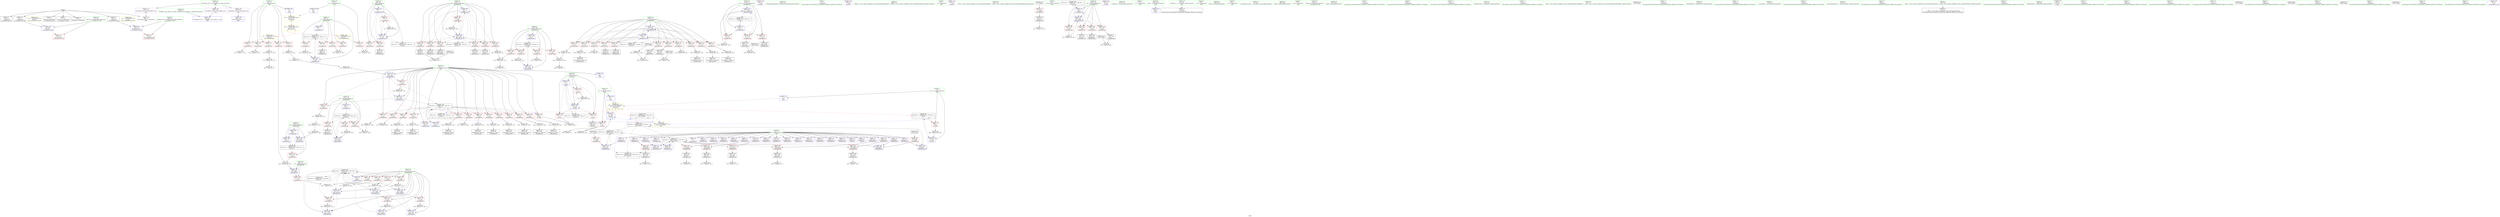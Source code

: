 digraph "SVFG" {
	label="SVFG";

	Node0x5630cac2d2d0 [shape=record,color=grey,label="{NodeID: 0\nNullPtr}"];
	Node0x5630cac2d2d0 -> Node0x5630cac59110[style=solid];
	Node0x5630cac2d2d0 -> Node0x5630cac59210[style=solid];
	Node0x5630cac2d2d0 -> Node0x5630cac592e0[style=solid];
	Node0x5630cac2d2d0 -> Node0x5630cac593b0[style=solid];
	Node0x5630cac2d2d0 -> Node0x5630cac59480[style=solid];
	Node0x5630cac2d2d0 -> Node0x5630cac59550[style=solid];
	Node0x5630cac2d2d0 -> Node0x5630cac64f60[style=solid];
	Node0x5630cac6c4b0 [shape=record,color=grey,label="{NodeID: 360\n187 = Binary(186, 188, )\n}"];
	Node0x5630cac6c4b0 -> Node0x5630cac6b8b0[style=solid];
	Node0x5630cac66f40 [shape=record,color=blue,label="{NodeID: 277\n4\<--482\ntc\<--dec\n_Z5solvev\n|{|<s2>20}}"];
	Node0x5630cac66f40 -> Node0x5630cac5e350[style=dashed];
	Node0x5630cac66f40 -> Node0x5630cac66f40[style=dashed];
	Node0x5630cac66f40:s2 -> Node0x5630cac94690[style=dashed,color=blue];
	Node0x5630cac5aba0 [shape=record,color=red,label="{NodeID: 194\n264\<--110\n\<--j46\n_Z8makeGridv\n}"];
	Node0x5630cac5aba0 -> Node0x5630cac5a040[style=solid];
	Node0x5630cac57d00 [shape=record,color=black,label="{NodeID: 111\n447\<--446\nidxprom180\<--\n_Z8makeGridv\n}"];
	Node0x5630cac55df0 [shape=record,color=green,label="{NodeID: 28\n9\<--10\nd\<--d_field_insensitive\nGlob }"];
	Node0x5630cac55df0 -> Node0x5630cac5e4f0[style=solid];
	Node0x5630cac55df0 -> Node0x5630cac5e5c0[style=solid];
	Node0x5630cac55df0 -> Node0x5630cac64a60[style=solid];
	Node0x5630cac60f70 [shape=record,color=grey,label="{NodeID: 388\n135 = cmp(133, 134, )\n}"];
	Node0x5630cac5c260 [shape=record,color=red,label="{NodeID: 222\n315\<--314\n\<--arrayidx92\n_Z8makeGridv\n}"];
	Node0x5630cac5c260 -> Node0x5630cac5a6c0[style=solid];
	Node0x5630cac5dd10 [shape=record,color=purple,label="{NodeID: 139\n476\<--24\n\<--.str.1\n_Z5solvev\n}"];
	Node0x5630cac58770 [shape=record,color=green,label="{NodeID: 56\n123\<--124\nllvm.memset.p0i8.i64\<--llvm.memset.p0i8.i64_field_insensitive\n}"];
	Node0x5630cac69c30 [shape=record,color=grey,label="{NodeID: 333\n328 = Binary(327, 329, )\n}"];
	Node0x5630cac69c30 -> Node0x5630cac6db30[style=solid];
	Node0x5630cac65950 [shape=record,color=blue,label="{NodeID: 250\n13\<--175\nrow\<--add\n_Z8makeGridv\n}"];
	Node0x5630cac65950 -> Node0x5630cac5eaa0[style=dashed];
	Node0x5630cac65950 -> Node0x5630cac5eb70[style=dashed];
	Node0x5630cac65950 -> Node0x5630cac65a20[style=dashed];
	Node0x5630cac65950 -> Node0x5630cac8e940[style=dashed];
	Node0x5630cac5f460 [shape=record,color=red,label="{NodeID: 167\n409\<--13\n\<--row\n_Z8makeGridv\n}"];
	Node0x5630cac5f460 -> Node0x5630cac62170[style=solid];
	Node0x5630cac5a040 [shape=record,color=black,label="{NodeID: 84\n265\<--264\nidxprom59\<--\n_Z8makeGridv\n}"];
	Node0x5630cac40a20 [shape=record,color=green,label="{NodeID: 1\n5\<--1\n\<--dummyObj\nCan only get source location for instruction, argument, global var or function.}"];
	Node0x5630cac6c630 [shape=record,color=grey,label="{NodeID: 361\n230 = Binary(229, 148, )\n}"];
	Node0x5630cac6c630 -> Node0x5630cac65f00[style=solid];
	Node0x5630cac67010 [shape=record,color=blue,label="{NodeID: 278\n7\<--490\ntcn\<--inc\n_Z5solvev\n}"];
	Node0x5630cac67010 -> Node0x5630cac82050[style=dashed];
	Node0x5630cac5ac70 [shape=record,color=red,label="{NodeID: 195\n269\<--110\n\<--j46\n_Z8makeGridv\n}"];
	Node0x5630cac5ac70 -> Node0x5630cac5a110[style=solid];
	Node0x5630cac57dd0 [shape=record,color=black,label="{NodeID: 112\n503\<--502\nidxprom\<--\n_Z5solvev\n}"];
	Node0x5630cac55ef0 [shape=record,color=green,label="{NodeID: 29\n11\<--12\nn\<--n_field_insensitive\nGlob }"];
	Node0x5630cac55ef0 -> Node0x5630cac5e690[style=solid];
	Node0x5630cac55ef0 -> Node0x5630cac5e760[style=solid];
	Node0x5630cac55ef0 -> Node0x5630cac5e830[style=solid];
	Node0x5630cac55ef0 -> Node0x5630cac5e900[style=solid];
	Node0x5630cac55ef0 -> Node0x5630cac5e9d0[style=solid];
	Node0x5630cac55ef0 -> Node0x5630cac64b60[style=solid];
	Node0x5630cac610f0 [shape=record,color=grey,label="{NodeID: 389\n199 = cmp(196, 198, )\n}"];
	Node0x5630cac5c330 [shape=record,color=red,label="{NodeID: 223\n346\<--345\n\<--arrayidx111\n_Z8makeGridv\n}"];
	Node0x5630cac5c330 -> Node0x5630cac570d0[style=solid];
	Node0x5630cac5dde0 [shape=record,color=purple,label="{NodeID: 140\n486\<--26\n\<--.str.2\n_Z5solvev\n}"];
	Node0x5630cac58870 [shape=record,color=green,label="{NodeID: 57\n206\<--207\n_ZNKSt7__cxx1112basic_stringIcSt11char_traitsIcESaIcEE4sizeEv\<--_ZNKSt7__cxx1112basic_stringIcSt11char_traitsIcESaIcEE4sizeEv_field_insensitive\n}"];
	Node0x5630cac69db0 [shape=record,color=grey,label="{NodeID: 334\n377 = Binary(376, 148, )\n}"];
	Node0x5630cac69db0 -> Node0x5630cac667f0[style=solid];
	Node0x5630cac65a20 [shape=record,color=blue,label="{NodeID: 251\n13\<--183\nrow\<--inc15\n_Z8makeGridv\n}"];
	Node0x5630cac65a20 -> Node0x5630cac5eb70[style=dashed];
	Node0x5630cac65a20 -> Node0x5630cac8e940[style=dashed];
	Node0x5630cac5f530 [shape=record,color=red,label="{NodeID: 168\n442\<--13\n\<--row\n_Z8makeGridv\n}"];
	Node0x5630cac5f530 -> Node0x5630cac6d0b0[style=solid];
	Node0x5630cac5a110 [shape=record,color=black,label="{NodeID: 85\n270\<--269\nconv62\<--\n_Z8makeGridv\n}"];
	Node0x5630cac41c60 [shape=record,color=green,label="{NodeID: 2\n21\<--1\n.str\<--dummyObj\nGlob }"];
	Node0x5630cac8da40 [shape=record,color=black,label="{NodeID: 445\nMR_18V_3 = PHI(MR_18V_4, MR_18V_2, )\npts\{103 \}\n}"];
	Node0x5630cac8da40 -> Node0x5630cac5fe20[style=dashed];
	Node0x5630cac8da40 -> Node0x5630cac5fef0[style=dashed];
	Node0x5630cac8da40 -> Node0x5630cac5ffc0[style=dashed];
	Node0x5630cac8da40 -> Node0x5630cac65f00[style=dashed];
	Node0x5630cac6c7b0 [shape=record,color=grey,label="{NodeID: 362\n427 = Binary(426, 148, )\n}"];
	Node0x5630cac6c7b0 -> Node0x5630cac66b30[style=solid];
	Node0x5630cac670e0 [shape=record,color=blue,label="{NodeID: 279\n474\<--5\ni\<--\n_Z5solvev\n}"];
	Node0x5630cac670e0 -> Node0x5630cac5c740[style=dashed];
	Node0x5630cac670e0 -> Node0x5630cac5c810[style=dashed];
	Node0x5630cac670e0 -> Node0x5630cac5c8e0[style=dashed];
	Node0x5630cac670e0 -> Node0x5630cac671b0[style=dashed];
	Node0x5630cac670e0 -> Node0x5630cac81340[style=dashed];
	Node0x5630cac5ad40 [shape=record,color=red,label="{NodeID: 196\n281\<--110\n\<--j46\n_Z8makeGridv\n}"];
	Node0x5630cac5ad40 -> Node0x5630cac5a380[style=solid];
	Node0x5630cac57ea0 [shape=record,color=purple,label="{NodeID: 113\n118\<--15\n\<--s\n_Z8makeGridv\n}"];
	Node0x5630cac55ff0 [shape=record,color=green,label="{NodeID: 30\n13\<--14\nrow\<--row_field_insensitive\nGlob }"];
	Node0x5630cac55ff0 -> Node0x5630cac5eaa0[style=solid];
	Node0x5630cac55ff0 -> Node0x5630cac5eb70[style=solid];
	Node0x5630cac55ff0 -> Node0x5630cac5ec40[style=solid];
	Node0x5630cac55ff0 -> Node0x5630cac5ed10[style=solid];
	Node0x5630cac55ff0 -> Node0x5630cac5ede0[style=solid];
	Node0x5630cac55ff0 -> Node0x5630cac5eeb0[style=solid];
	Node0x5630cac55ff0 -> Node0x5630cac5ef80[style=solid];
	Node0x5630cac55ff0 -> Node0x5630cac5f050[style=solid];
	Node0x5630cac55ff0 -> Node0x5630cac5f120[style=solid];
	Node0x5630cac55ff0 -> Node0x5630cac5f1f0[style=solid];
	Node0x5630cac55ff0 -> Node0x5630cac5f2c0[style=solid];
	Node0x5630cac55ff0 -> Node0x5630cac5f390[style=solid];
	Node0x5630cac55ff0 -> Node0x5630cac5f460[style=solid];
	Node0x5630cac55ff0 -> Node0x5630cac5f530[style=solid];
	Node0x5630cac55ff0 -> Node0x5630cac5f600[style=solid];
	Node0x5630cac55ff0 -> Node0x5630cac64c60[style=solid];
	Node0x5630cac55ff0 -> Node0x5630cac656e0[style=solid];
	Node0x5630cac55ff0 -> Node0x5630cac657b0[style=solid];
	Node0x5630cac55ff0 -> Node0x5630cac65950[style=solid];
	Node0x5630cac55ff0 -> Node0x5630cac65a20[style=solid];
	Node0x5630cac61270 [shape=record,color=grey,label="{NodeID: 390\n320 = cmp(319, 188, )\n}"];
	Node0x5630cac5c400 [shape=record,color=red,label="{NodeID: 224\n359\<--358\n\<--arrayidx120\n_Z8makeGridv\n}"];
	Node0x5630cac5c400 -> Node0x5630cac57340[style=solid];
	Node0x5630cac5deb0 [shape=record,color=purple,label="{NodeID: 141\n492\<--28\n\<--.str.3\n_Z5solvev\n}"];
	Node0x5630cac58970 [shape=record,color=green,label="{NodeID: 58\n213\<--214\n_ZNSt7__cxx1112basic_stringIcSt11char_traitsIcESaIcEEixEm\<--_ZNSt7__cxx1112basic_stringIcSt11char_traitsIcESaIcEEixEm_field_insensitive\n}"];
	Node0x5630cac69f30 [shape=record,color=grey,label="{NodeID: 335\n381 = Binary(380, 148, )\n}"];
	Node0x5630cac69f30 -> Node0x5630cac57680[style=solid];
	Node0x5630cac65af0 [shape=record,color=blue,label="{NodeID: 252\n100\<--190\ncnt\<--add17\n_Z8makeGridv\n}"];
	Node0x5630cac65af0 -> Node0x5630cac8ee40[style=dashed];
	Node0x5630cac5f600 [shape=record,color=red,label="{NodeID: 169\n499\<--13\n\<--row\n_Z5solvev\n}"];
	Node0x5630cac5f600 -> Node0x5630cac6e5b0[style=solid];
	Node0x5630cac5a1e0 [shape=record,color=black,label="{NodeID: 86\n273\<--272\nconv64\<--\n_Z8makeGridv\n}"];
	Node0x5630cac5a1e0 -> Node0x5630cac6e130[style=solid];
	Node0x5630cac41cf0 [shape=record,color=green,label="{NodeID: 3\n23\<--1\n__dso_handle\<--dummyObj\nGlob }"];
	Node0x5630cac8df40 [shape=record,color=black,label="{NodeID: 446\nMR_20V_2 = PHI(MR_20V_4, MR_20V_1, )\npts\{105 \}\n}"];
	Node0x5630cac8df40 -> Node0x5630cac65c90[style=dashed];
	Node0x5630cac6c930 [shape=record,color=grey,label="{NodeID: 363\n235 = Binary(233, 234, )\n}"];
	Node0x5630cac6c930 -> Node0x5630cac65fd0[style=solid];
	Node0x5630cac671b0 [shape=record,color=blue,label="{NodeID: 280\n474\<--510\ni\<--inc4\n_Z5solvev\n}"];
	Node0x5630cac671b0 -> Node0x5630cac5c740[style=dashed];
	Node0x5630cac671b0 -> Node0x5630cac5c810[style=dashed];
	Node0x5630cac671b0 -> Node0x5630cac5c8e0[style=dashed];
	Node0x5630cac671b0 -> Node0x5630cac671b0[style=dashed];
	Node0x5630cac671b0 -> Node0x5630cac81340[style=dashed];
	Node0x5630cac5ae10 [shape=record,color=red,label="{NodeID: 197\n289\<--110\n\<--j46\n_Z8makeGridv\n}"];
	Node0x5630cac5ae10 -> Node0x5630cac69ab0[style=solid];
	Node0x5630cac57f70 [shape=record,color=purple,label="{NodeID: 114\n139\<--15\narrayidx\<--s\n_Z8makeGridv\n}"];
	Node0x5630cac560f0 [shape=record,color=green,label="{NodeID: 31\n15\<--17\ns\<--s_field_insensitive\nGlob }"];
	Node0x5630cac560f0 -> Node0x5630cac57ea0[style=solid];
	Node0x5630cac560f0 -> Node0x5630cac57f70[style=solid];
	Node0x5630cac560f0 -> Node0x5630cac58040[style=solid];
	Node0x5630cac560f0 -> Node0x5630cac5ca60[style=solid];
	Node0x5630cac560f0 -> Node0x5630cac5cb30[style=solid];
	Node0x5630cac560f0 -> Node0x5630cac5cc00[style=solid];
	Node0x5630cac560f0 -> Node0x5630cac5ccd0[style=solid];
	Node0x5630cac560f0 -> Node0x5630cac5cda0[style=solid];
	Node0x5630cac560f0 -> Node0x5630cac5ce70[style=solid];
	Node0x5630cac560f0 -> Node0x5630cac5cf40[style=solid];
	Node0x5630cac560f0 -> Node0x5630cac5d010[style=solid];
	Node0x5630cac560f0 -> Node0x5630cac5d0e0[style=solid];
	Node0x5630cac560f0 -> Node0x5630cac5d1b0[style=solid];
	Node0x5630cac560f0 -> Node0x5630cac5d280[style=solid];
	Node0x5630cac560f0 -> Node0x5630cac5d350[style=solid];
	Node0x5630cac560f0 -> Node0x5630cac5d420[style=solid];
	Node0x5630cac560f0 -> Node0x5630cac5d4f0[style=solid];
	Node0x5630cac560f0 -> Node0x5630cac5d5c0[style=solid];
	Node0x5630cac560f0 -> Node0x5630cac5d690[style=solid];
	Node0x5630cac560f0 -> Node0x5630cac5d760[style=solid];
	Node0x5630cac560f0 -> Node0x5630cac5d830[style=solid];
	Node0x5630cac560f0 -> Node0x5630cac5d900[style=solid];
	Node0x5630cac560f0 -> Node0x5630cac5d9d0[style=solid];
	Node0x5630cac560f0 -> Node0x5630cac5daa0[style=solid];
	Node0x5630cac560f0 -> Node0x5630cac5db70[style=solid];
	Node0x5630cac613f0 [shape=record,color=grey,label="{NodeID: 391\n484 = cmp(481, 5, )\n}"];
	Node0x5630cac5c4d0 [shape=record,color=red,label="{NodeID: 225\n372\<--371\n\<--arrayidx128\n_Z8makeGridv\n}"];
	Node0x5630cac5c4d0 -> Node0x5630cac575b0[style=solid];
	Node0x5630cac5df80 [shape=record,color=purple,label="{NodeID: 142\n506\<--30\n\<--.str.4\n_Z5solvev\n}"];
	Node0x5630cac58a70 [shape=record,color=green,label="{NodeID: 59\n471\<--472\n_Z5solvev\<--_Z5solvev_field_insensitive\n}"];
	Node0x5630cac6a0b0 [shape=record,color=grey,label="{NodeID: 336\n261 = Binary(260, 148, )\n}"];
	Node0x5630cac6a0b0 -> Node0x5630cac59f70[style=solid];
	Node0x5630cac65bc0 [shape=record,color=blue,label="{NodeID: 253\n102\<--5\ni20\<--\n_Z8makeGridv\n}"];
	Node0x5630cac65bc0 -> Node0x5630cac8da40[style=dashed];
	Node0x5630cac5f6d0 [shape=record,color=red,label="{NodeID: 170\n69\<--42\nexn\<--exn.slot\n__cxx_global_var_init\n}"];
	Node0x5630cac5a2b0 [shape=record,color=black,label="{NodeID: 87\n279\<--278\nidxprom68\<--sub67\n_Z8makeGridv\n}"];
	Node0x5630cac41d80 [shape=record,color=green,label="{NodeID: 4\n24\<--1\n.str.1\<--dummyObj\nGlob }"];
	Node0x5630cac6cab0 [shape=record,color=grey,label="{NodeID: 364\n419 = Binary(418, 334, )\n}"];
	Node0x5630cac6cab0 -> Node0x5630cac66a60[style=solid];
	Node0x5630cac67280 [shape=record,color=blue,label="{NodeID: 281\n524\<--5\nretval\<--\nmain\n}"];
	Node0x5630cac5aee0 [shape=record,color=red,label="{NodeID: 198\n322\<--112\n\<--sum\n_Z8makeGridv\n}"];
	Node0x5630cac5aee0 -> Node0x5630cac6a530[style=solid];
	Node0x5630cac58040 [shape=record,color=purple,label="{NodeID: 115\n142\<--15\narrayidx5\<--s\n_Z8makeGridv\n}"];
	Node0x5630cac58040 -> Node0x5630cac653a0[style=solid];
	Node0x5630cac561f0 [shape=record,color=green,label="{NodeID: 32\n18\<--20\n_Z1tB5cxx11\<--_Z1tB5cxx11_field_insensitive\nGlob }"];
	Node0x5630cac561f0 -> Node0x5630cac596f0[style=solid];
	Node0x5630cac91c20 [shape=record,color=yellow,style=double,label="{NodeID: 475\n44V_1 = ENCHI(MR_44V_0)\npts\{10 12 \}\nFun[_Z5solvev]|{<s0>17|<s1>17}}"];
	Node0x5630cac91c20:s0 -> Node0x5630cac81840[style=dashed,color=red];
	Node0x5630cac91c20:s1 -> Node0x5630cac81950[style=dashed,color=red];
	Node0x5630cac61570 [shape=record,color=grey,label="{NodeID: 392\n180 = cmp(179, 5, )\n}"];
	Node0x5630cac5c5a0 [shape=record,color=red,label="{NodeID: 226\n388\<--387\n\<--arrayidx139\n_Z8makeGridv\n}"];
	Node0x5630cac5c5a0 -> Node0x5630cac57820[style=solid];
	Node0x5630cac5e050 [shape=record,color=purple,label="{NodeID: 143\n533\<--32\nllvm.global_ctors_0\<--llvm.global_ctors\nGlob }"];
	Node0x5630cac5e050 -> Node0x5630cac64d60[style=solid];
	Node0x5630cac58b70 [shape=record,color=green,label="{NodeID: 60\n474\<--475\ni\<--i_field_insensitive\n_Z5solvev\n}"];
	Node0x5630cac58b70 -> Node0x5630cac5c740[style=solid];
	Node0x5630cac58b70 -> Node0x5630cac5c810[style=solid];
	Node0x5630cac58b70 -> Node0x5630cac5c8e0[style=solid];
	Node0x5630cac58b70 -> Node0x5630cac670e0[style=solid];
	Node0x5630cac58b70 -> Node0x5630cac671b0[style=solid];
	Node0x5630cac6a230 [shape=record,color=grey,label="{NodeID: 337\n365 = Binary(364, 148, )\n}"];
	Node0x5630cac6a230 -> Node0x5630cac57410[style=solid];
	Node0x5630cac65c90 [shape=record,color=blue,label="{NodeID: 254\n104\<--5\nj25\<--\n_Z8makeGridv\n}"];
	Node0x5630cac65c90 -> Node0x5630cac60090[style=dashed];
	Node0x5630cac65c90 -> Node0x5630cac60160[style=dashed];
	Node0x5630cac65c90 -> Node0x5630cac60230[style=dashed];
	Node0x5630cac65c90 -> Node0x5630cac60300[style=dashed];
	Node0x5630cac65c90 -> Node0x5630cac65e30[style=dashed];
	Node0x5630cac65c90 -> Node0x5630cac8df40[style=dashed];
	Node0x5630cac5f7a0 [shape=record,color=red,label="{NodeID: 171\n70\<--44\nsel\<--ehselector.slot\n__cxx_global_var_init\n}"];
	Node0x5630cac5a380 [shape=record,color=black,label="{NodeID: 88\n282\<--281\nidxprom70\<--\n_Z8makeGridv\n}"];
	Node0x5630cac41e10 [shape=record,color=green,label="{NodeID: 5\n26\<--1\n.str.2\<--dummyObj\nGlob }"];
	Node0x5630cac8e940 [shape=record,color=black,label="{NodeID: 448\nMR_10V_3 = PHI(MR_10V_5, MR_10V_2, )\npts\{14 \}\n|{|<s12>17|<s13>17}}"];
	Node0x5630cac8e940 -> Node0x5630cac5ec40[style=dashed];
	Node0x5630cac8e940 -> Node0x5630cac5ed10[style=dashed];
	Node0x5630cac8e940 -> Node0x5630cac5ede0[style=dashed];
	Node0x5630cac8e940 -> Node0x5630cac5eeb0[style=dashed];
	Node0x5630cac8e940 -> Node0x5630cac5ef80[style=dashed];
	Node0x5630cac8e940 -> Node0x5630cac5f050[style=dashed];
	Node0x5630cac8e940 -> Node0x5630cac5f120[style=dashed];
	Node0x5630cac8e940 -> Node0x5630cac5f1f0[style=dashed];
	Node0x5630cac8e940 -> Node0x5630cac5f2c0[style=dashed];
	Node0x5630cac8e940 -> Node0x5630cac5f390[style=dashed];
	Node0x5630cac8e940 -> Node0x5630cac5f460[style=dashed];
	Node0x5630cac8e940 -> Node0x5630cac5f530[style=dashed];
	Node0x5630cac8e940:s12 -> Node0x5630cac5f600[style=dashed,color=blue];
	Node0x5630cac8e940:s13 -> Node0x5630cac80e40[style=dashed,color=blue];
	Node0x5630cac6cc30 [shape=record,color=grey,label="{NodeID: 365\n413 = Binary(412, 168, )\n}"];
	Node0x5630cac6cc30 -> Node0x5630cac66990[style=solid];
	Node0x5630cac5afb0 [shape=record,color=red,label="{NodeID: 199\n332\<--112\n\<--sum\n_Z8makeGridv\n}"];
	Node0x5630cac5afb0 -> Node0x5630cac69930[style=solid];
	Node0x5630cac5ca60 [shape=record,color=purple,label="{NodeID: 116\n218\<--15\narrayidx32\<--s\n_Z8makeGridv\n}"];
	Node0x5630cac562f0 [shape=record,color=green,label="{NodeID: 33\n32\<--36\nllvm.global_ctors\<--llvm.global_ctors_field_insensitive\nGlob }"];
	Node0x5630cac562f0 -> Node0x5630cac5e050[style=solid];
	Node0x5630cac562f0 -> Node0x5630cac5e150[style=solid];
	Node0x5630cac562f0 -> Node0x5630cac5e250[style=solid];
	Node0x5630cac616f0 [shape=record,color=grey,label="{NodeID: 393\n416 = cmp(415, 5, )\n}"];
	Node0x5630cac5c670 [shape=record,color=red,label="{NodeID: 227\n400\<--399\n\<--arrayidx148\n_Z8makeGridv\n}"];
	Node0x5630cac5c670 -> Node0x5630cac57a90[style=solid];
	Node0x5630cac5e150 [shape=record,color=purple,label="{NodeID: 144\n534\<--32\nllvm.global_ctors_1\<--llvm.global_ctors\nGlob }"];
	Node0x5630cac5e150 -> Node0x5630cac64e60[style=solid];
	Node0x5630cac58c40 [shape=record,color=green,label="{NodeID: 61\n478\<--479\nscanf\<--scanf_field_insensitive\n}"];
	Node0x5630cac6a3b0 [shape=record,color=grey,label="{NodeID: 338\n190 = Binary(165, 189, )\n}"];
	Node0x5630cac6a3b0 -> Node0x5630cac65af0[style=solid];
	Node0x5630cac65d60 [shape=record,color=blue,label="{NodeID: 255\n221\<--215\narrayidx34\<--\n_Z8makeGridv\n}"];
	Node0x5630cac65d60 -> Node0x5630cac8b740[style=dashed];
	Node0x5630cac5f870 [shape=record,color=red,label="{NodeID: 172\n127\<--96\n\<--i\n_Z8makeGridv\n}"];
	Node0x5630cac5f870 -> Node0x5630cac60df0[style=solid];
	Node0x5630cac5a450 [shape=record,color=black,label="{NodeID: 89\n297\<--296\nconv79\<--\n_Z8makeGridv\n}"];
	Node0x5630cac5a450 -> Node0x5630cac61ff0[style=solid];
	Node0x5630cac41ea0 [shape=record,color=green,label="{NodeID: 6\n28\<--1\n.str.3\<--dummyObj\nGlob }"];
	Node0x5630cac8ee40 [shape=record,color=black,label="{NodeID: 449\nMR_16V_3 = PHI(MR_16V_5, MR_16V_2, )\npts\{101 \}\n}"];
	Node0x5630cac8ee40 -> Node0x5630cac5fd50[style=dashed];
	Node0x5630cac6cdb0 [shape=record,color=grey,label="{NodeID: 366\n510 = Binary(509, 148, )\n}"];
	Node0x5630cac6cdb0 -> Node0x5630cac671b0[style=solid];
	Node0x5630cac5b080 [shape=record,color=red,label="{NodeID: 200\n376\<--112\n\<--sum\n_Z8makeGridv\n}"];
	Node0x5630cac5b080 -> Node0x5630cac69db0[style=solid];
	Node0x5630cac5cb30 [shape=record,color=purple,label="{NodeID: 117\n221\<--15\narrayidx34\<--s\n_Z8makeGridv\n}"];
	Node0x5630cac5cb30 -> Node0x5630cac65d60[style=solid];
	Node0x5630cac563f0 [shape=record,color=green,label="{NodeID: 34\n37\<--38\n__cxx_global_var_init\<--__cxx_global_var_init_field_insensitive\n}"];
	Node0x5630cac61870 [shape=record,color=grey,label="{NodeID: 394\n248 = cmp(246, 247, )\n}"];
	Node0x5630cac5c740 [shape=record,color=red,label="{NodeID: 228\n498\<--474\n\<--i\n_Z5solvev\n}"];
	Node0x5630cac5c740 -> Node0x5630cac6e5b0[style=solid];
	Node0x5630cac5e250 [shape=record,color=purple,label="{NodeID: 145\n535\<--32\nllvm.global_ctors_2\<--llvm.global_ctors\nGlob }"];
	Node0x5630cac5e250 -> Node0x5630cac64f60[style=solid];
	Node0x5630cac58d40 [shape=record,color=green,label="{NodeID: 62\n494\<--495\nprintf\<--printf_field_insensitive\n}"];
	Node0x5630cac6a530 [shape=record,color=grey,label="{NodeID: 339\n323 = Binary(322, 168, )\n}"];
	Node0x5630cac6a530 -> Node0x5630cac66650[style=solid];
	Node0x5630cac65e30 [shape=record,color=blue,label="{NodeID: 256\n104\<--225\nj25\<--inc36\n_Z8makeGridv\n}"];
	Node0x5630cac65e30 -> Node0x5630cac60090[style=dashed];
	Node0x5630cac65e30 -> Node0x5630cac60160[style=dashed];
	Node0x5630cac65e30 -> Node0x5630cac60230[style=dashed];
	Node0x5630cac65e30 -> Node0x5630cac60300[style=dashed];
	Node0x5630cac65e30 -> Node0x5630cac65e30[style=dashed];
	Node0x5630cac65e30 -> Node0x5630cac8df40[style=dashed];
	Node0x5630cac5f940 [shape=record,color=red,label="{NodeID: 173\n137\<--96\n\<--i\n_Z8makeGridv\n}"];
	Node0x5630cac5f940 -> Node0x5630cac598f0[style=solid];
	Node0x5630cac5a520 [shape=record,color=black,label="{NodeID: 90\n310\<--309\nidxprom89\<--sub88\n_Z8makeGridv\n}"];
	Node0x5630cac3dfb0 [shape=record,color=green,label="{NodeID: 7\n30\<--1\n.str.4\<--dummyObj\nGlob }"];
	Node0x5630cac6cf30 [shape=record,color=grey,label="{NodeID: 367\n253 = Binary(250, 252, )\n}"];
	Node0x5630cac6cf30 -> Node0x5630cac619f0[style=solid];
	Node0x5630cac5b150 [shape=record,color=red,label="{NodeID: 201\n404\<--112\n\<--sum\n_Z8makeGridv\n}"];
	Node0x5630cac5b150 -> Node0x5630cac6b2b0[style=solid];
	Node0x5630cac5cc00 [shape=record,color=purple,label="{NodeID: 118\n263\<--15\narrayidx58\<--s\n_Z8makeGridv\n}"];
	Node0x5630cac564f0 [shape=record,color=green,label="{NodeID: 35\n40\<--41\nref.tmp\<--ref.tmp_field_insensitive\n__cxx_global_var_init\n}"];
	Node0x5630cac619f0 [shape=record,color=grey,label="{NodeID: 395\n254 = cmp(253, 5, )\n}"];
	Node0x5630cac5c810 [shape=record,color=red,label="{NodeID: 229\n502\<--474\n\<--i\n_Z5solvev\n}"];
	Node0x5630cac5c810 -> Node0x5630cac57dd0[style=solid];
	Node0x5630cac5e350 [shape=record,color=red,label="{NodeID: 146\n481\<--4\n\<--tc\n_Z5solvev\n}"];
	Node0x5630cac5e350 -> Node0x5630cac6bd30[style=solid];
	Node0x5630cac5e350 -> Node0x5630cac613f0[style=solid];
	Node0x5630cac58e40 [shape=record,color=green,label="{NodeID: 63\n521\<--522\nmain\<--main_field_insensitive\n}"];
	Node0x5630cac6a6b0 [shape=record,color=grey,label="{NodeID: 340\n356 = Binary(355, 148, )\n}"];
	Node0x5630cac6a6b0 -> Node0x5630cac57270[style=solid];
	Node0x5630cac65f00 [shape=record,color=blue,label="{NodeID: 257\n102\<--230\ni20\<--inc39\n_Z8makeGridv\n}"];
	Node0x5630cac65f00 -> Node0x5630cac8da40[style=dashed];
	Node0x5630cac5fa10 [shape=record,color=red,label="{NodeID: 174\n152\<--96\n\<--i\n_Z8makeGridv\n}"];
	Node0x5630cac5fa10 -> Node0x5630cac6d3b0[style=solid];
	Node0x5630cac5a5f0 [shape=record,color=black,label="{NodeID: 91\n313\<--312\nidxprom91\<--\n_Z8makeGridv\n}"];
	Node0x5630cac3e040 [shape=record,color=green,label="{NodeID: 8\n33\<--1\n\<--dummyObj\nCan only get source location for instruction, argument, global var or function.}"];
	Node0x5630cac8fe60 [shape=record,color=yellow,style=double,label="{NodeID: 451\n49V_1 = ENCHI(MR_49V_0)\npts\{6 8 14 170000 \}\nFun[main]|{<s0>20|<s1>20|<s2>20|<s3>20|<s4>20}}"];
	Node0x5630cac8fe60:s0 -> Node0x5630cac5e350[style=dashed,color=red];
	Node0x5630cac8fe60:s1 -> Node0x5630cac66f40[style=dashed,color=red];
	Node0x5630cac8fe60:s2 -> Node0x5630cac39190[style=dashed,color=red];
	Node0x5630cac8fe60:s3 -> Node0x5630cac80e40[style=dashed,color=red];
	Node0x5630cac8fe60:s4 -> Node0x5630cac82050[style=dashed,color=red];
	Node0x5630cac6d0b0 [shape=record,color=grey,label="{NodeID: 368\n443 = Binary(442, 148, )\n}"];
	Node0x5630cac6d0b0 -> Node0x5630cac57c30[style=solid];
	Node0x5630cac5b220 [shape=record,color=red,label="{NodeID: 202\n412\<--112\n\<--sum\n_Z8makeGridv\n}"];
	Node0x5630cac5b220 -> Node0x5630cac6cc30[style=solid];
	Node0x5630cac5ccd0 [shape=record,color=purple,label="{NodeID: 119\n266\<--15\narrayidx60\<--s\n_Z8makeGridv\n}"];
	Node0x5630cac5ccd0 -> Node0x5630cac66240[style=solid];
	Node0x5630cac565c0 [shape=record,color=green,label="{NodeID: 36\n42\<--43\nexn.slot\<--exn.slot_field_insensitive\n__cxx_global_var_init\n}"];
	Node0x5630cac565c0 -> Node0x5630cac5f6d0[style=solid];
	Node0x5630cac565c0 -> Node0x5630cac65060[style=solid];
	Node0x5630cac61b70 [shape=record,color=grey,label="{NodeID: 396\n440 = cmp(438, 439, )\n}"];
	Node0x5630cac5c8e0 [shape=record,color=red,label="{NodeID: 230\n509\<--474\n\<--i\n_Z5solvev\n}"];
	Node0x5630cac5c8e0 -> Node0x5630cac6cdb0[style=solid];
	Node0x5630cac5e420 [shape=record,color=red,label="{NodeID: 147\n489\<--7\n\<--tcn\n_Z5solvev\n}"];
	Node0x5630cac5e420 -> Node0x5630cac6bbb0[style=solid];
	Node0x5630cac58f40 [shape=record,color=green,label="{NodeID: 64\n524\<--525\nretval\<--retval_field_insensitive\nmain\n}"];
	Node0x5630cac58f40 -> Node0x5630cac67280[style=solid];
	Node0x5630cac6a830 [shape=record,color=grey,label="{NodeID: 341\n352 = Binary(351, 148, )\n}"];
	Node0x5630cac6a830 -> Node0x5630cac571a0[style=solid];
	Node0x5630cac65fd0 [shape=record,color=blue,label="{NodeID: 258\n106\<--235\nm\<--sub41\n_Z8makeGridv\n}"];
	Node0x5630cac65fd0 -> Node0x5630cac603d0[style=dashed];
	Node0x5630cac5fae0 [shape=record,color=red,label="{NodeID: 175\n133\<--98\n\<--j\n_Z8makeGridv\n}"];
	Node0x5630cac5fae0 -> Node0x5630cac60f70[style=solid];
	Node0x5630cac5a6c0 [shape=record,color=black,label="{NodeID: 92\n316\<--315\nconv93\<--\n_Z8makeGridv\n}"];
	Node0x5630cac5a6c0 -> Node0x5630cac60af0[style=solid];
	Node0x5630cac3e0d0 [shape=record,color=green,label="{NodeID: 9\n120\<--1\n\<--dummyObj\nCan only get source location for instruction, argument, global var or function.}"];
	Node0x5630cac8ff70 [shape=record,color=yellow,style=double,label="{NodeID: 452\n44V_1 = ENCHI(MR_44V_0)\npts\{10 12 \}\nFun[main]|{<s0>20}}"];
	Node0x5630cac8ff70:s0 -> Node0x5630cac91c20[style=dashed,color=red];
	Node0x5630cac6d230 [shape=record,color=grey,label="{NodeID: 369\n252 = Binary(148, 251, )\n}"];
	Node0x5630cac6d230 -> Node0x5630cac6cf30[style=solid];
	Node0x5630cac5b2f0 [shape=record,color=red,label="{NodeID: 203\n418\<--112\n\<--sum\n_Z8makeGridv\n}"];
	Node0x5630cac5b2f0 -> Node0x5630cac6cab0[style=solid];
	Node0x5630cac5cda0 [shape=record,color=purple,label="{NodeID: 120\n280\<--15\narrayidx69\<--s\n_Z8makeGridv\n}"];
	Node0x5630cac56690 [shape=record,color=green,label="{NodeID: 37\n44\<--45\nehselector.slot\<--ehselector.slot_field_insensitive\n__cxx_global_var_init\n}"];
	Node0x5630cac56690 -> Node0x5630cac5f7a0[style=solid];
	Node0x5630cac56690 -> Node0x5630cac65130[style=solid];
	Node0x5630cac61cf0 [shape=record,color=grey,label="{NodeID: 397\n158 = cmp(157, 159, )\n}"];
	Node0x5630cac648d0 [shape=record,color=blue,label="{NodeID: 231\n4\<--5\ntc\<--\nGlob }"];
	Node0x5630cac648d0 -> Node0x5630cac8fe60[style=dashed];
	Node0x5630cac5e4f0 [shape=record,color=red,label="{NodeID: 148\n128\<--9\n\<--d\n_Z8makeGridv\n}"];
	Node0x5630cac5e4f0 -> Node0x5630cac60df0[style=solid];
	Node0x5630cac59010 [shape=record,color=green,label="{NodeID: 65\n34\<--529\n_GLOBAL__sub_I_Huiya_2_1.cpp\<--_GLOBAL__sub_I_Huiya_2_1.cpp_field_insensitive\n}"];
	Node0x5630cac59010 -> Node0x5630cac64e60[style=solid];
	Node0x5630cac6a9b0 [shape=record,color=grey,label="{NodeID: 342\n385 = Binary(384, 148, )\n}"];
	Node0x5630cac6a9b0 -> Node0x5630cac57750[style=solid];
	Node0x5630cac660a0 [shape=record,color=blue,label="{NodeID: 259\n108\<--148\ni42\<--\n_Z8makeGridv\n}"];
	Node0x5630cac660a0 -> Node0x5630cac82b40[style=dashed];
	Node0x5630cac5fbb0 [shape=record,color=red,label="{NodeID: 176\n140\<--98\n\<--j\n_Z8makeGridv\n}"];
	Node0x5630cac5fbb0 -> Node0x5630cac599c0[style=solid];
	Node0x5630cac5a790 [shape=record,color=black,label="{NodeID: 93\n326\<--325\nconv99\<--\n_Z8makeGridv\n}"];
	Node0x5630cac5a790 -> Node0x5630cac6db30[style=solid];
	Node0x5630cac3e190 [shape=record,color=green,label="{NodeID: 10\n121\<--1\n\<--dummyObj\nCan only get source location for instruction, argument, global var or function.}"];
	Node0x5630cac90050 [shape=record,color=yellow,style=double,label="{NodeID: 453\n2V_1 = ENCHI(MR_2V_0)\npts\{43 \}\nFun[__cxx_global_var_init]}"];
	Node0x5630cac90050 -> Node0x5630cac65060[style=dashed];
	Node0x5630cac6d3b0 [shape=record,color=grey,label="{NodeID: 370\n153 = Binary(152, 148, )\n}"];
	Node0x5630cac6d3b0 -> Node0x5630cac65540[style=solid];
	Node0x5630cac5b3c0 [shape=record,color=red,label="{NodeID: 204\n430\<--112\n\<--sum\n_Z8makeGridv\n}"];
	Node0x5630cac5b3c0 -> Node0x5630cac60970[style=solid];
	Node0x5630cac5ce70 [shape=record,color=purple,label="{NodeID: 121\n283\<--15\narrayidx71\<--s\n_Z8makeGridv\n}"];
	Node0x5630cac5ce70 -> Node0x5630cac66310[style=solid];
	Node0x5630cac56760 [shape=record,color=green,label="{NodeID: 38\n47\<--48\n_ZNSaIcEC1Ev\<--_ZNSaIcEC1Ev_field_insensitive\n}"];
	Node0x5630cac61e70 [shape=record,color=grey,label="{NodeID: 398\n164 = cmp(163, 165, )\n}"];
	Node0x5630cac64960 [shape=record,color=blue,label="{NodeID: 232\n7\<--5\ntcn\<--\nGlob }"];
	Node0x5630cac64960 -> Node0x5630cac8fe60[style=dashed];
	Node0x5630cac5e5c0 [shape=record,color=red,label="{NodeID: 149\n134\<--9\n\<--d\n_Z8makeGridv\n}"];
	Node0x5630cac5e5c0 -> Node0x5630cac60f70[style=solid];
	Node0x5630cac59110 [shape=record,color=black,label="{NodeID: 66\n2\<--3\ndummyVal\<--dummyVal\n}"];
	Node0x5630cac94690 [shape=record,color=yellow,style=double,label="{NodeID: 509\n49V_2 = CSCHI(MR_49V_1)\npts\{6 8 14 170000 \}\nCS[]}"];
	Node0x5630cac87b40 [shape=record,color=black,label="{NodeID: 426\nMR_12V_3 = PHI(MR_12V_4, MR_12V_2, )\npts\{97 \}\n}"];
	Node0x5630cac87b40 -> Node0x5630cac5f870[style=dashed];
	Node0x5630cac87b40 -> Node0x5630cac5f940[style=dashed];
	Node0x5630cac87b40 -> Node0x5630cac5fa10[style=dashed];
	Node0x5630cac87b40 -> Node0x5630cac65540[style=dashed];
	Node0x5630cac6ab30 [shape=record,color=grey,label="{NodeID: 343\n397 = Binary(396, 148, )\n}"];
	Node0x5630cac6ab30 -> Node0x5630cac579c0[style=solid];
	Node0x5630cac66170 [shape=record,color=blue,label="{NodeID: 260\n110\<--5\nj46\<--\n_Z8makeGridv\n}"];
	Node0x5630cac66170 -> Node0x5630cac607e0[style=dashed];
	Node0x5630cac66170 -> Node0x5630cac5aa00[style=dashed];
	Node0x5630cac66170 -> Node0x5630cac5aad0[style=dashed];
	Node0x5630cac66170 -> Node0x5630cac5aba0[style=dashed];
	Node0x5630cac66170 -> Node0x5630cac5ac70[style=dashed];
	Node0x5630cac66170 -> Node0x5630cac5ad40[style=dashed];
	Node0x5630cac66170 -> Node0x5630cac5ae10[style=dashed];
	Node0x5630cac66170 -> Node0x5630cac66170[style=dashed];
	Node0x5630cac66170 -> Node0x5630cac663e0[style=dashed];
	Node0x5630cac66170 -> Node0x5630cac89940[style=dashed];
	Node0x5630cac5fc80 [shape=record,color=red,label="{NodeID: 177\n146\<--98\n\<--j\n_Z8makeGridv\n}"];
	Node0x5630cac5fc80 -> Node0x5630cac6b5b0[style=solid];
	Node0x5630cac5a860 [shape=record,color=black,label="{NodeID: 94\n341\<--340\nidxprom108\<--sub107\n_Z8makeGridv\n}"];
	Node0x5630cac3e250 [shape=record,color=green,label="{NodeID: 11\n122\<--1\n\<--dummyObj\nCan only get source location for instruction, argument, global var or function.}"];
	Node0x5630cac90160 [shape=record,color=yellow,style=double,label="{NodeID: 454\n4V_1 = ENCHI(MR_4V_0)\npts\{45 \}\nFun[__cxx_global_var_init]}"];
	Node0x5630cac90160 -> Node0x5630cac65130[style=dashed];
	Node0x5630cac6d530 [shape=record,color=grey,label="{NodeID: 371\n225 = Binary(224, 148, )\n}"];
	Node0x5630cac6d530 -> Node0x5630cac65e30[style=solid];
	Node0x5630cac5b490 [shape=record,color=red,label="{NodeID: 205\n296\<--114\n\<--j77\n_Z8makeGridv\n}"];
	Node0x5630cac5b490 -> Node0x5630cac5a450[style=solid];
	Node0x5630cac5cf40 [shape=record,color=purple,label="{NodeID: 122\n311\<--15\narrayidx90\<--s\n_Z8makeGridv\n}"];
	Node0x5630cac56860 [shape=record,color=green,label="{NodeID: 39\n51\<--52\n_ZNSt7__cxx1112basic_stringIcSt11char_traitsIcESaIcEEC1EPKcRKS3_\<--_ZNSt7__cxx1112basic_stringIcSt11char_traitsIcESaIcEEC1EPKcRKS3__field_insensitive\n}"];
	Node0x5630cac61ff0 [shape=record,color=grey,label="{NodeID: 399\n299 = cmp(297, 298, )\n}"];
	Node0x5630cac64a60 [shape=record,color=blue,label="{NodeID: 233\n9\<--5\nd\<--\nGlob }"];
	Node0x5630cac64a60 -> Node0x5630cac8ff70[style=dashed];
	Node0x5630cac5e690 [shape=record,color=red,label="{NodeID: 150\n157\<--11\n\<--n\n_Z8makeGridv\n}"];
	Node0x5630cac5e690 -> Node0x5630cac61cf0[style=solid];
	Node0x5630cac59210 [shape=record,color=black,label="{NodeID: 67\n62\<--3\n\<--dummyVal\n__cxx_global_var_init\n}"];
	Node0x5630caca82b0 [shape=record,color=black,label="{NodeID: 510\n56 = PHI()\n}"];
	Node0x5630cac88040 [shape=record,color=black,label="{NodeID: 427\nMR_14V_2 = PHI(MR_14V_4, MR_14V_1, )\npts\{99 \}\n}"];
	Node0x5630cac88040 -> Node0x5630cac652d0[style=dashed];
	Node0x5630cac6acb0 [shape=record,color=grey,label="{NodeID: 344\n172 = Binary(171, 165, )\n}"];
	Node0x5630cac6acb0 -> Node0x5630cac6ae30[style=solid];
	Node0x5630cac66240 [shape=record,color=blue,label="{NodeID: 261\n266\<--259\narrayidx60\<--\n_Z8makeGridv\n}"];
	Node0x5630cac66240 -> Node0x5630cac8c640[style=dashed];
	Node0x5630cac5fd50 [shape=record,color=red,label="{NodeID: 178\n234\<--100\n\<--cnt\n_Z8makeGridv\n}"];
	Node0x5630cac5fd50 -> Node0x5630cac6c930[style=solid];
	Node0x5630cac5a930 [shape=record,color=black,label="{NodeID: 95\n344\<--343\nidxprom110\<--\n_Z8makeGridv\n}"];
	Node0x5630cac3e310 [shape=record,color=green,label="{NodeID: 12\n144\<--1\n\<--dummyObj\nCan only get source location for instruction, argument, global var or function.}"];
	Node0x5630cac81840 [shape=record,color=yellow,style=double,label="{NodeID: 455\n6V_1 = ENCHI(MR_6V_0)\npts\{10 \}\nFun[_Z8makeGridv]}"];
	Node0x5630cac81840 -> Node0x5630cac5e4f0[style=dashed];
	Node0x5630cac81840 -> Node0x5630cac5e5c0[style=dashed];
	Node0x5630cac6d6b0 [shape=record,color=grey,label="{NodeID: 372\n303 = Binary(148, 302, )\n}"];
	Node0x5630cac6d6b0 -> Node0x5630cac6d830[style=solid];
	Node0x5630cac5b560 [shape=record,color=red,label="{NodeID: 206\n302\<--114\n\<--j77\n_Z8makeGridv\n}"];
	Node0x5630cac5b560 -> Node0x5630cac6d6b0[style=solid];
	Node0x5630cac5d010 [shape=record,color=purple,label="{NodeID: 123\n314\<--15\narrayidx92\<--s\n_Z8makeGridv\n}"];
	Node0x5630cac5d010 -> Node0x5630cac5c260[style=solid];
	Node0x5630cac56960 [shape=record,color=green,label="{NodeID: 40\n54\<--55\n_ZNSaIcED1Ev\<--_ZNSaIcED1Ev_field_insensitive\n}"];
	Node0x5630cac62170 [shape=record,color=grey,label="{NodeID: 400\n410 = cmp(409, 188, )\n}"];
	Node0x5630cac64b60 [shape=record,color=blue,label="{NodeID: 234\n11\<--5\nn\<--\nGlob }"];
	Node0x5630cac64b60 -> Node0x5630cac8ff70[style=dashed];
	Node0x5630cac5e760 [shape=record,color=red,label="{NodeID: 151\n163\<--11\n\<--n\n_Z8makeGridv\n}"];
	Node0x5630cac5e760 -> Node0x5630cac61e70[style=solid];
	Node0x5630cac592e0 [shape=record,color=black,label="{NodeID: 68\n63\<--3\n\<--dummyVal\n__cxx_global_var_init\n}"];
	Node0x5630cac592e0 -> Node0x5630cac65060[style=solid];
	Node0x5630caca9000 [shape=record,color=black,label="{NodeID: 511\n247 = PHI()\n}"];
	Node0x5630caca9000 -> Node0x5630cac61870[style=solid];
	Node0x5630cac88540 [shape=record,color=black,label="{NodeID: 428\nMR_34V_2 = PHI(MR_34V_3, MR_34V_1, )\npts\{170000 \}\n}"];
	Node0x5630cac88540 -> Node0x5630cac653a0[style=dashed];
	Node0x5630cac88540 -> Node0x5630cac88540[style=dashed];
	Node0x5630cac88540 -> Node0x5630cac8a840[style=dashed];
	Node0x5630cac88540 -> Node0x5630cac8b740[style=dashed];
	Node0x5630cac88540 -> Node0x5630cac8c640[style=dashed];
	Node0x5630cac6ae30 [shape=record,color=grey,label="{NodeID: 345\n173 = Binary(172, 174, )\n}"];
	Node0x5630cac6ae30 -> Node0x5630cac6afb0[style=solid];
	Node0x5630cac66310 [shape=record,color=blue,label="{NodeID: 262\n283\<--285\narrayidx71\<--\n_Z8makeGridv\n}"];
	Node0x5630cac66310 -> Node0x5630cac8c640[style=dashed];
	Node0x5630cac5fe20 [shape=record,color=red,label="{NodeID: 179\n196\<--102\n\<--i20\n_Z8makeGridv\n}"];
	Node0x5630cac5fe20 -> Node0x5630cac610f0[style=solid];
	Node0x5630cac570d0 [shape=record,color=black,label="{NodeID: 96\n347\<--346\nconv112\<--\n_Z8makeGridv\n}"];
	Node0x5630cac570d0 -> Node0x5630cac6dfb0[style=solid];
	Node0x5630cac3e3e0 [shape=record,color=green,label="{NodeID: 13\n148\<--1\n\<--dummyObj\nCan only get source location for instruction, argument, global var or function.}"];
	Node0x5630cac81950 [shape=record,color=yellow,style=double,label="{NodeID: 456\n8V_1 = ENCHI(MR_8V_0)\npts\{12 \}\nFun[_Z8makeGridv]}"];
	Node0x5630cac81950 -> Node0x5630cac5e690[style=dashed];
	Node0x5630cac81950 -> Node0x5630cac5e760[style=dashed];
	Node0x5630cac81950 -> Node0x5630cac5e830[style=dashed];
	Node0x5630cac81950 -> Node0x5630cac5e900[style=dashed];
	Node0x5630cac81950 -> Node0x5630cac5e9d0[style=dashed];
	Node0x5630cac6d830 [shape=record,color=grey,label="{NodeID: 373\n304 = Binary(301, 303, )\n}"];
	Node0x5630cac6d830 -> Node0x5630cac622f0[style=solid];
	Node0x5630cac5b630 [shape=record,color=red,label="{NodeID: 207\n312\<--114\n\<--j77\n_Z8makeGridv\n}"];
	Node0x5630cac5b630 -> Node0x5630cac5a5f0[style=solid];
	Node0x5630cac5d0e0 [shape=record,color=purple,label="{NodeID: 124\n342\<--15\narrayidx109\<--s\n_Z8makeGridv\n}"];
	Node0x5630cac56a60 [shape=record,color=green,label="{NodeID: 41\n59\<--60\n__cxa_atexit\<--__cxa_atexit_field_insensitive\n}"];
	Node0x5630cac622f0 [shape=record,color=grey,label="{NodeID: 401\n305 = cmp(304, 5, )\n}"];
	Node0x5630cac64c60 [shape=record,color=blue,label="{NodeID: 235\n13\<--5\nrow\<--\nGlob }"];
	Node0x5630cac64c60 -> Node0x5630cac8fe60[style=dashed];
	Node0x5630cac5e830 [shape=record,color=red,label="{NodeID: 152\n171\<--11\n\<--n\n_Z8makeGridv\n}"];
	Node0x5630cac5e830 -> Node0x5630cac6acb0[style=solid];
	Node0x5630cac593b0 [shape=record,color=black,label="{NodeID: 69\n65\<--3\n\<--dummyVal\n__cxx_global_var_init\n}"];
	Node0x5630cac593b0 -> Node0x5630cac65130[style=solid];
	Node0x5630caca9160 [shape=record,color=black,label="{NodeID: 512\n327 = PHI()\n}"];
	Node0x5630caca9160 -> Node0x5630cac69c30[style=solid];
	Node0x5630cac6afb0 [shape=record,color=grey,label="{NodeID: 346\n175 = Binary(168, 173, )\n}"];
	Node0x5630cac6afb0 -> Node0x5630cac65950[style=solid];
	Node0x5630cac663e0 [shape=record,color=blue,label="{NodeID: 263\n110\<--290\nj46\<--inc75\n_Z8makeGridv\n}"];
	Node0x5630cac663e0 -> Node0x5630cac607e0[style=dashed];
	Node0x5630cac663e0 -> Node0x5630cac5aa00[style=dashed];
	Node0x5630cac663e0 -> Node0x5630cac5aad0[style=dashed];
	Node0x5630cac663e0 -> Node0x5630cac5aba0[style=dashed];
	Node0x5630cac663e0 -> Node0x5630cac5ac70[style=dashed];
	Node0x5630cac663e0 -> Node0x5630cac5ad40[style=dashed];
	Node0x5630cac663e0 -> Node0x5630cac5ae10[style=dashed];
	Node0x5630cac663e0 -> Node0x5630cac66170[style=dashed];
	Node0x5630cac663e0 -> Node0x5630cac663e0[style=dashed];
	Node0x5630cac663e0 -> Node0x5630cac89940[style=dashed];
	Node0x5630cac5fef0 [shape=record,color=red,label="{NodeID: 180\n216\<--102\n\<--i20\n_Z8makeGridv\n}"];
	Node0x5630cac5fef0 -> Node0x5630cac59c30[style=solid];
	Node0x5630cac571a0 [shape=record,color=black,label="{NodeID: 97\n353\<--352\nidxprom116\<--sub115\n_Z8makeGridv\n}"];
	Node0x5630cac3e4e0 [shape=record,color=green,label="{NodeID: 14\n159\<--1\n\<--dummyObj\nCan only get source location for instruction, argument, global var or function.}"];
	Node0x5630cac6d9b0 [shape=record,color=grey,label="{NodeID: 374\n309 = Binary(308, 148, )\n}"];
	Node0x5630cac6d9b0 -> Node0x5630cac5a520[style=solid];
	Node0x5630cac5b700 [shape=record,color=red,label="{NodeID: 208\n325\<--114\n\<--j77\n_Z8makeGridv\n}"];
	Node0x5630cac5b700 -> Node0x5630cac5a790[style=solid];
	Node0x5630cac5d1b0 [shape=record,color=purple,label="{NodeID: 125\n345\<--15\narrayidx111\<--s\n_Z8makeGridv\n}"];
	Node0x5630cac5d1b0 -> Node0x5630cac5c330[style=solid];
	Node0x5630cac56b60 [shape=record,color=green,label="{NodeID: 42\n80\<--81\n__gxx_personality_v0\<--__gxx_personality_v0_field_insensitive\n}"];
	Node0x5630cac64d60 [shape=record,color=blue,label="{NodeID: 236\n533\<--33\nllvm.global_ctors_0\<--\nGlob }"];
	Node0x5630cac5e900 [shape=record,color=red,label="{NodeID: 153\n177\<--11\n\<--n\n_Z8makeGridv\n}"];
	Node0x5630cac5e900 -> Node0x5630cac6b130[style=solid];
	Node0x5630cac59480 [shape=record,color=black,label="{NodeID: 70\n71\<--3\nlpad.val\<--dummyVal\n__cxx_global_var_init\n}"];
	Node0x5630caca9260 [shape=record,color=black,label="{NodeID: 513\n205 = PHI()\n}"];
	Node0x5630caca9260 -> Node0x5630cac60c70[style=solid];
	Node0x5630cac6b130 [shape=record,color=grey,label="{NodeID: 347\n178 = Binary(177, 165, )\n}"];
	Node0x5630cac6b130 -> Node0x5630cac6c030[style=solid];
	Node0x5630cac664b0 [shape=record,color=blue,label="{NodeID: 264\n112\<--5\nsum\<--\n_Z8makeGridv\n}"];
	Node0x5630cac664b0 -> Node0x5630cac82140[style=dashed];
	Node0x5630cac5ffc0 [shape=record,color=red,label="{NodeID: 181\n229\<--102\n\<--i20\n_Z8makeGridv\n}"];
	Node0x5630cac5ffc0 -> Node0x5630cac6c630[style=solid];
	Node0x5630cac57270 [shape=record,color=black,label="{NodeID: 98\n357\<--356\nidxprom119\<--sub118\n_Z8makeGridv\n}"];
	Node0x5630cac3f060 [shape=record,color=green,label="{NodeID: 15\n165\<--1\n\<--dummyObj\nCan only get source location for instruction, argument, global var or function.}"];
	Node0x5630cac6db30 [shape=record,color=grey,label="{NodeID: 375\n330 = cmp(326, 328, )\n}"];
	Node0x5630cac5b7d0 [shape=record,color=red,label="{NodeID: 209\n343\<--114\n\<--j77\n_Z8makeGridv\n}"];
	Node0x5630cac5b7d0 -> Node0x5630cac5a930[style=solid];
	Node0x5630cac5d280 [shape=record,color=purple,label="{NodeID: 126\n354\<--15\narrayidx117\<--s\n_Z8makeGridv\n}"];
	Node0x5630cac56c60 [shape=record,color=green,label="{NodeID: 43\n58\<--86\n_ZNSt7__cxx1112basic_stringIcSt11char_traitsIcESaIcEED1Ev\<--_ZNSt7__cxx1112basic_stringIcSt11char_traitsIcESaIcEED1Ev_field_insensitive\n}"];
	Node0x5630cac56c60 -> Node0x5630cac597f0[style=solid];
	Node0x5630cac39190 [shape=record,color=black,label="{NodeID: 403\nMR_34V_2 = PHI(MR_34V_3, MR_34V_1, )\npts\{170000 \}\n|{<s0>17|<s1>20}}"];
	Node0x5630cac39190:s0 -> Node0x5630cac88540[style=dashed,color=red];
	Node0x5630cac39190:s1 -> Node0x5630cac94690[style=dashed,color=blue];
	Node0x5630cac64e60 [shape=record,color=blue,label="{NodeID: 237\n534\<--34\nllvm.global_ctors_1\<--_GLOBAL__sub_I_Huiya_2_1.cpp\nGlob }"];
	Node0x5630cac5e9d0 [shape=record,color=red,label="{NodeID: 154\n233\<--11\n\<--n\n_Z8makeGridv\n}"];
	Node0x5630cac5e9d0 -> Node0x5630cac6c930[style=solid];
	Node0x5630cac59550 [shape=record,color=black,label="{NodeID: 71\n72\<--3\nlpad.val1\<--dummyVal\n__cxx_global_var_init\n}"];
	Node0x5630caca9360 [shape=record,color=black,label="{NodeID: 514\n212 = PHI()\n}"];
	Node0x5630caca9360 -> Node0x5630cac5bff0[style=solid];
	Node0x5630cac6b2b0 [shape=record,color=grey,label="{NodeID: 348\n405 = Binary(404, 148, )\n}"];
	Node0x5630cac6b2b0 -> Node0x5630cac668c0[style=solid];
	Node0x5630cac66580 [shape=record,color=blue,label="{NodeID: 265\n114\<--5\nj77\<--\n_Z8makeGridv\n}"];
	Node0x5630cac66580 -> Node0x5630cac5b490[style=dashed];
	Node0x5630cac66580 -> Node0x5630cac5b560[style=dashed];
	Node0x5630cac66580 -> Node0x5630cac5b630[style=dashed];
	Node0x5630cac66580 -> Node0x5630cac5b700[style=dashed];
	Node0x5630cac66580 -> Node0x5630cac5b7d0[style=dashed];
	Node0x5630cac66580 -> Node0x5630cac5b8a0[style=dashed];
	Node0x5630cac66580 -> Node0x5630cac5b970[style=dashed];
	Node0x5630cac66580 -> Node0x5630cac5ba40[style=dashed];
	Node0x5630cac66580 -> Node0x5630cac5bb10[style=dashed];
	Node0x5630cac66580 -> Node0x5630cac5bbe0[style=dashed];
	Node0x5630cac66580 -> Node0x5630cac5bcb0[style=dashed];
	Node0x5630cac66580 -> Node0x5630cac66580[style=dashed];
	Node0x5630cac66580 -> Node0x5630cac66b30[style=dashed];
	Node0x5630cac66580 -> Node0x5630cac8a340[style=dashed];
	Node0x5630cac60090 [shape=record,color=red,label="{NodeID: 182\n203\<--104\n\<--j25\n_Z8makeGridv\n}"];
	Node0x5630cac60090 -> Node0x5630cac59a90[style=solid];
	Node0x5630cac57340 [shape=record,color=black,label="{NodeID: 99\n360\<--359\nconv121\<--\n_Z8makeGridv\n}"];
	Node0x5630cac57340 -> Node0x5630cac6e2b0[style=solid];
	Node0x5630cac3f160 [shape=record,color=green,label="{NodeID: 16\n168\<--1\n\<--dummyObj\nCan only get source location for instruction, argument, global var or function.}"];
	Node0x5630cac6dcb0 [shape=record,color=grey,label="{NodeID: 376\n374 = cmp(373, 275, )\n}"];
	Node0x5630cac5b8a0 [shape=record,color=red,label="{NodeID: 210\n355\<--114\n\<--j77\n_Z8makeGridv\n}"];
	Node0x5630cac5b8a0 -> Node0x5630cac6a6b0[style=solid];
	Node0x5630cac5d350 [shape=record,color=purple,label="{NodeID: 127\n358\<--15\narrayidx120\<--s\n_Z8makeGridv\n}"];
	Node0x5630cac5d350 -> Node0x5630cac5c400[style=solid];
	Node0x5630cac56d60 [shape=record,color=green,label="{NodeID: 44\n93\<--94\n_Z8makeGridv\<--_Z8makeGridv_field_insensitive\n}"];
	Node0x5630cac64f60 [shape=record,color=blue, style = dotted,label="{NodeID: 238\n535\<--3\nllvm.global_ctors_2\<--dummyVal\nGlob }"];
	Node0x5630cac5eaa0 [shape=record,color=red,label="{NodeID: 155\n182\<--13\n\<--row\n_Z8makeGridv\n}"];
	Node0x5630cac5eaa0 -> Node0x5630cac6c1b0[style=solid];
	Node0x5630cac59620 [shape=record,color=black,label="{NodeID: 72\n523\<--5\nmain_ret\<--\nmain\n}"];
	Node0x5630caca9460 [shape=record,color=black,label="{NodeID: 515\n439 = PHI()\n}"];
	Node0x5630caca9460 -> Node0x5630cac61b70[style=solid];
	Node0x5630cac89940 [shape=record,color=black,label="{NodeID: 432\nMR_26V_6 = PHI(MR_26V_4, MR_26V_2, )\npts\{111 \}\n}"];
	Node0x5630cac6b430 [shape=record,color=grey,label="{NodeID: 349\n369 = Binary(368, 148, )\n}"];
	Node0x5630cac6b430 -> Node0x5630cac574e0[style=solid];
	Node0x5630cac66650 [shape=record,color=blue,label="{NodeID: 266\n112\<--323\nsum\<--add98\n_Z8makeGridv\n}"];
	Node0x5630cac66650 -> Node0x5630cac5afb0[style=dashed];
	Node0x5630cac66650 -> Node0x5630cac66720[style=dashed];
	Node0x5630cac66650 -> Node0x5630cac82140[style=dashed];
	Node0x5630cac60160 [shape=record,color=red,label="{NodeID: 183\n210\<--104\n\<--j25\n_Z8makeGridv\n}"];
	Node0x5630cac60160 -> Node0x5630cac59b60[style=solid];
	Node0x5630cac57410 [shape=record,color=black,label="{NodeID: 100\n366\<--365\nidxprom124\<--sub123\n_Z8makeGridv\n}"];
	Node0x5630cac3f260 [shape=record,color=green,label="{NodeID: 17\n174\<--1\n\<--dummyObj\nCan only get source location for instruction, argument, global var or function.}"];
	Node0x5630cac6de30 [shape=record,color=grey,label="{NodeID: 377\n390 = cmp(389, 275, )\n}"];
	Node0x5630cac5b970 [shape=record,color=red,label="{NodeID: 211\n368\<--114\n\<--j77\n_Z8makeGridv\n}"];
	Node0x5630cac5b970 -> Node0x5630cac6b430[style=solid];
	Node0x5630cac5d420 [shape=record,color=purple,label="{NodeID: 128\n367\<--15\narrayidx125\<--s\n_Z8makeGridv\n}"];
	Node0x5630cac56e60 [shape=record,color=green,label="{NodeID: 45\n96\<--97\ni\<--i_field_insensitive\n_Z8makeGridv\n}"];
	Node0x5630cac56e60 -> Node0x5630cac5f870[style=solid];
	Node0x5630cac56e60 -> Node0x5630cac5f940[style=solid];
	Node0x5630cac56e60 -> Node0x5630cac5fa10[style=solid];
	Node0x5630cac56e60 -> Node0x5630cac65200[style=solid];
	Node0x5630cac56e60 -> Node0x5630cac65540[style=solid];
	Node0x5630cac80e40 [shape=record,color=black,label="{NodeID: 405\nMR_10V_2 = PHI(MR_10V_3, MR_10V_1, )\npts\{14 \}\n|{<s0>17|<s1>17|<s2>17|<s3>20}}"];
	Node0x5630cac80e40:s0 -> Node0x5630cac656e0[style=dashed,color=red];
	Node0x5630cac80e40:s1 -> Node0x5630cac657b0[style=dashed,color=red];
	Node0x5630cac80e40:s2 -> Node0x5630cac65950[style=dashed,color=red];
	Node0x5630cac80e40:s3 -> Node0x5630cac94690[style=dashed,color=blue];
	Node0x5630cac65060 [shape=record,color=blue,label="{NodeID: 239\n42\<--63\nexn.slot\<--\n__cxx_global_var_init\n}"];
	Node0x5630cac65060 -> Node0x5630cac5f6d0[style=dashed];
	Node0x5630cac5eb70 [shape=record,color=red,label="{NodeID: 156\n186\<--13\n\<--row\n_Z8makeGridv\n}"];
	Node0x5630cac5eb70 -> Node0x5630cac6c4b0[style=solid];
	Node0x5630cac596f0 [shape=record,color=black,label="{NodeID: 73\n19\<--18\n\<--_Z1tB5cxx11\nCan only get source location for instruction, argument, global var or function.}"];
	Node0x5630caca9560 [shape=record,color=black,label="{NodeID: 516\n258 = PHI()\n}"];
	Node0x5630caca9560 -> Node0x5630cac5c0c0[style=solid];
	Node0x5630cac89e40 [shape=record,color=black,label="{NodeID: 433\nMR_28V_20 = PHI(MR_28V_4, MR_28V_2, )\npts\{113 \}\n}"];
	Node0x5630cac6b5b0 [shape=record,color=grey,label="{NodeID: 350\n147 = Binary(146, 148, )\n}"];
	Node0x5630cac6b5b0 -> Node0x5630cac65470[style=solid];
	Node0x5630cac66720 [shape=record,color=blue,label="{NodeID: 267\n112\<--333\nsum\<--dec\n_Z8makeGridv\n}"];
	Node0x5630cac66720 -> Node0x5630cac82140[style=dashed];
	Node0x5630cac60230 [shape=record,color=red,label="{NodeID: 184\n219\<--104\n\<--j25\n_Z8makeGridv\n}"];
	Node0x5630cac60230 -> Node0x5630cac59d00[style=solid];
	Node0x5630cac574e0 [shape=record,color=black,label="{NodeID: 101\n370\<--369\nidxprom127\<--add126\n_Z8makeGridv\n}"];
	Node0x5630cac3f360 [shape=record,color=green,label="{NodeID: 18\n188\<--1\n\<--dummyObj\nCan only get source location for instruction, argument, global var or function.}"];
	Node0x5630cac6dfb0 [shape=record,color=grey,label="{NodeID: 378\n348 = cmp(347, 349, )\n}"];
	Node0x5630cac5ba40 [shape=record,color=red,label="{NodeID: 212\n384\<--114\n\<--j77\n_Z8makeGridv\n}"];
	Node0x5630cac5ba40 -> Node0x5630cac6a9b0[style=solid];
	Node0x5630cac5d4f0 [shape=record,color=purple,label="{NodeID: 129\n371\<--15\narrayidx128\<--s\n_Z8makeGridv\n}"];
	Node0x5630cac5d4f0 -> Node0x5630cac5c4d0[style=solid];
	Node0x5630cac56f30 [shape=record,color=green,label="{NodeID: 46\n98\<--99\nj\<--j_field_insensitive\n_Z8makeGridv\n}"];
	Node0x5630cac56f30 -> Node0x5630cac5fae0[style=solid];
	Node0x5630cac56f30 -> Node0x5630cac5fbb0[style=solid];
	Node0x5630cac56f30 -> Node0x5630cac5fc80[style=solid];
	Node0x5630cac56f30 -> Node0x5630cac652d0[style=solid];
	Node0x5630cac56f30 -> Node0x5630cac65470[style=solid];
	Node0x5630cac81340 [shape=record,color=black,label="{NodeID: 406\nMR_41V_2 = PHI(MR_41V_4, MR_41V_1, )\npts\{475 \}\n}"];
	Node0x5630cac81340 -> Node0x5630cac670e0[style=dashed];
	Node0x5630cac65130 [shape=record,color=blue,label="{NodeID: 240\n44\<--65\nehselector.slot\<--\n__cxx_global_var_init\n}"];
	Node0x5630cac65130 -> Node0x5630cac5f7a0[style=dashed];
	Node0x5630cac5ec40 [shape=record,color=red,label="{NodeID: 157\n197\<--13\n\<--row\n_Z8makeGridv\n}"];
	Node0x5630cac5ec40 -> Node0x5630cac6b730[style=solid];
	Node0x5630cac597f0 [shape=record,color=black,label="{NodeID: 74\n57\<--58\n\<--_ZNSt7__cxx1112basic_stringIcSt11char_traitsIcESaIcEED1Ev\nCan only get source location for instruction, argument, global var or function.}"];
	Node0x5630caca9660 [shape=record,color=black,label="{NodeID: 517\n271 = PHI()\n}"];
	Node0x5630caca9660 -> Node0x5630cac5c190[style=solid];
	Node0x5630cac8a340 [shape=record,color=black,label="{NodeID: 434\nMR_30V_6 = PHI(MR_30V_4, MR_30V_2, )\npts\{115 \}\n}"];
	Node0x5630cac6b730 [shape=record,color=grey,label="{NodeID: 351\n198 = Binary(197, 148, )\n}"];
	Node0x5630cac6b730 -> Node0x5630cac610f0[style=solid];
	Node0x5630cac667f0 [shape=record,color=blue,label="{NodeID: 268\n112\<--377\nsum\<--inc132\n_Z8makeGridv\n}"];
	Node0x5630cac667f0 -> Node0x5630cac5b150[style=dashed];
	Node0x5630cac667f0 -> Node0x5630cac668c0[style=dashed];
	Node0x5630cac667f0 -> Node0x5630cac82140[style=dashed];
	Node0x5630cac60300 [shape=record,color=red,label="{NodeID: 185\n224\<--104\n\<--j25\n_Z8makeGridv\n}"];
	Node0x5630cac60300 -> Node0x5630cac6d530[style=solid];
	Node0x5630cac575b0 [shape=record,color=black,label="{NodeID: 102\n373\<--372\nconv129\<--\n_Z8makeGridv\n}"];
	Node0x5630cac575b0 -> Node0x5630cac6dcb0[style=solid];
	Node0x5630cac41540 [shape=record,color=green,label="{NodeID: 19\n241\<--1\n\<--dummyObj\nCan only get source location for instruction, argument, global var or function.}"];
	Node0x5630cac6e130 [shape=record,color=grey,label="{NodeID: 379\n274 = cmp(273, 275, )\n}"];
	Node0x5630cac5bb10 [shape=record,color=red,label="{NodeID: 213\n396\<--114\n\<--j77\n_Z8makeGridv\n}"];
	Node0x5630cac5bb10 -> Node0x5630cac6ab30[style=solid];
	Node0x5630cac5d5c0 [shape=record,color=purple,label="{NodeID: 130\n383\<--15\narrayidx136\<--s\n_Z8makeGridv\n}"];
	Node0x5630cac57000 [shape=record,color=green,label="{NodeID: 47\n100\<--101\ncnt\<--cnt_field_insensitive\n_Z8makeGridv\n}"];
	Node0x5630cac57000 -> Node0x5630cac5fd50[style=solid];
	Node0x5630cac57000 -> Node0x5630cac65610[style=solid];
	Node0x5630cac57000 -> Node0x5630cac65880[style=solid];
	Node0x5630cac57000 -> Node0x5630cac65af0[style=solid];
	Node0x5630cac82050 [shape=record,color=black,label="{NodeID: 407\nMR_38V_2 = PHI(MR_38V_3, MR_38V_1, )\npts\{8 \}\n|{|<s2>20}}"];
	Node0x5630cac82050 -> Node0x5630cac5e420[style=dashed];
	Node0x5630cac82050 -> Node0x5630cac67010[style=dashed];
	Node0x5630cac82050:s2 -> Node0x5630cac94690[style=dashed,color=blue];
	Node0x5630cac65200 [shape=record,color=blue,label="{NodeID: 241\n96\<--5\ni\<--\n_Z8makeGridv\n}"];
	Node0x5630cac65200 -> Node0x5630cac87b40[style=dashed];
	Node0x5630cac5ed10 [shape=record,color=red,label="{NodeID: 158\n260\<--13\n\<--row\n_Z8makeGridv\n}"];
	Node0x5630cac5ed10 -> Node0x5630cac6a0b0[style=solid];
	Node0x5630cac598f0 [shape=record,color=black,label="{NodeID: 75\n138\<--137\nidxprom\<--\n_Z8makeGridv\n}"];
	Node0x5630caca9760 [shape=record,color=black,label="{NodeID: 518\n298 = PHI()\n}"];
	Node0x5630caca9760 -> Node0x5630cac61ff0[style=solid];
	Node0x5630cac8a840 [shape=record,color=black,label="{NodeID: 435\nMR_34V_16 = PHI(MR_34V_9, MR_34V_8, )\npts\{170000 \}\n|{<s0>17}}"];
	Node0x5630cac8a840:s0 -> Node0x5630cac39190[style=dashed,color=blue];
	Node0x5630cac6b8b0 [shape=record,color=grey,label="{NodeID: 352\n189 = Binary(174, 187, )\n}"];
	Node0x5630cac6b8b0 -> Node0x5630cac6a3b0[style=solid];
	Node0x5630cac668c0 [shape=record,color=blue,label="{NodeID: 269\n112\<--405\nsum\<--inc152\n_Z8makeGridv\n}"];
	Node0x5630cac668c0 -> Node0x5630cac82140[style=dashed];
	Node0x5630cac603d0 [shape=record,color=red,label="{NodeID: 186\n431\<--106\n\<--m\n_Z8makeGridv\n}"];
	Node0x5630cac603d0 -> Node0x5630cac60970[style=solid];
	Node0x5630cac57680 [shape=record,color=black,label="{NodeID: 103\n382\<--381\nidxprom135\<--sub134\n_Z8makeGridv\n}"];
	Node0x5630cac41600 [shape=record,color=green,label="{NodeID: 20\n275\<--1\n\<--dummyObj\nCan only get source location for instruction, argument, global var or function.}"];
	Node0x5630cac6e2b0 [shape=record,color=grey,label="{NodeID: 380\n361 = cmp(360, 362, )\n}"];
	Node0x5630cac5bbe0 [shape=record,color=red,label="{NodeID: 214\n415\<--114\n\<--j77\n_Z8makeGridv\n}"];
	Node0x5630cac5bbe0 -> Node0x5630cac616f0[style=solid];
	Node0x5630cac5d690 [shape=record,color=purple,label="{NodeID: 131\n387\<--15\narrayidx139\<--s\n_Z8makeGridv\n}"];
	Node0x5630cac5d690 -> Node0x5630cac5c5a0[style=solid];
	Node0x5630cac580f0 [shape=record,color=green,label="{NodeID: 48\n102\<--103\ni20\<--i20_field_insensitive\n_Z8makeGridv\n}"];
	Node0x5630cac580f0 -> Node0x5630cac5fe20[style=solid];
	Node0x5630cac580f0 -> Node0x5630cac5fef0[style=solid];
	Node0x5630cac580f0 -> Node0x5630cac5ffc0[style=solid];
	Node0x5630cac580f0 -> Node0x5630cac65bc0[style=solid];
	Node0x5630cac580f0 -> Node0x5630cac65f00[style=solid];
	Node0x5630cac82140 [shape=record,color=black,label="{NodeID: 408\nMR_28V_4 = PHI(MR_28V_19, MR_28V_3, )\npts\{113 \}\n}"];
	Node0x5630cac82140 -> Node0x5630cac5aee0[style=dashed];
	Node0x5630cac82140 -> Node0x5630cac5b080[style=dashed];
	Node0x5630cac82140 -> Node0x5630cac5b150[style=dashed];
	Node0x5630cac82140 -> Node0x5630cac5b220[style=dashed];
	Node0x5630cac82140 -> Node0x5630cac5b3c0[style=dashed];
	Node0x5630cac82140 -> Node0x5630cac664b0[style=dashed];
	Node0x5630cac82140 -> Node0x5630cac66650[style=dashed];
	Node0x5630cac82140 -> Node0x5630cac667f0[style=dashed];
	Node0x5630cac82140 -> Node0x5630cac668c0[style=dashed];
	Node0x5630cac82140 -> Node0x5630cac66990[style=dashed];
	Node0x5630cac82140 -> Node0x5630cac82140[style=dashed];
	Node0x5630cac82140 -> Node0x5630cac89e40[style=dashed];
	Node0x5630cac652d0 [shape=record,color=blue,label="{NodeID: 242\n98\<--5\nj\<--\n_Z8makeGridv\n}"];
	Node0x5630cac652d0 -> Node0x5630cac5fae0[style=dashed];
	Node0x5630cac652d0 -> Node0x5630cac5fbb0[style=dashed];
	Node0x5630cac652d0 -> Node0x5630cac5fc80[style=dashed];
	Node0x5630cac652d0 -> Node0x5630cac65470[style=dashed];
	Node0x5630cac652d0 -> Node0x5630cac88040[style=dashed];
	Node0x5630cac5ede0 [shape=record,color=red,label="{NodeID: 159\n277\<--13\n\<--row\n_Z8makeGridv\n}"];
	Node0x5630cac5ede0 -> Node0x5630cac69630[style=solid];
	Node0x5630cac599c0 [shape=record,color=black,label="{NodeID: 76\n141\<--140\nidxprom4\<--\n_Z8makeGridv\n}"];
	Node0x5630caca9860 [shape=record,color=black,label="{NodeID: 519\n477 = PHI()\n}"];
	Node0x5630cac6ba30 [shape=record,color=grey,label="{NodeID: 353\n452 = Binary(451, 148, )\n}"];
	Node0x5630cac6ba30 -> Node0x5630cac66da0[style=solid];
	Node0x5630cac66990 [shape=record,color=blue,label="{NodeID: 270\n112\<--413\nsum\<--add157\n_Z8makeGridv\n}"];
	Node0x5630cac66990 -> Node0x5630cac5b2f0[style=dashed];
	Node0x5630cac66990 -> Node0x5630cac66a60[style=dashed];
	Node0x5630cac66990 -> Node0x5630cac82140[style=dashed];
	Node0x5630cac604a0 [shape=record,color=red,label="{NodeID: 187\n239\<--108\n\<--i42\n_Z8makeGridv\n}"];
	Node0x5630cac604a0 -> Node0x5630cac6e730[style=solid];
	Node0x5630cac57750 [shape=record,color=black,label="{NodeID: 104\n386\<--385\nidxprom138\<--sub137\n_Z8makeGridv\n}"];
	Node0x5630cac41700 [shape=record,color=green,label="{NodeID: 21\n285\<--1\n\<--dummyObj\nCan only get source location for instruction, argument, global var or function.}"];
	Node0x5630cac6e430 [shape=record,color=grey,label="{NodeID: 381\n402 = cmp(401, 362, )\n}"];
	Node0x5630cac5bcb0 [shape=record,color=red,label="{NodeID: 215\n426\<--114\n\<--j77\n_Z8makeGridv\n}"];
	Node0x5630cac5bcb0 -> Node0x5630cac6c7b0[style=solid];
	Node0x5630cac5d760 [shape=record,color=purple,label="{NodeID: 132\n395\<--15\narrayidx145\<--s\n_Z8makeGridv\n}"];
	Node0x5630cac581c0 [shape=record,color=green,label="{NodeID: 49\n104\<--105\nj25\<--j25_field_insensitive\n_Z8makeGridv\n}"];
	Node0x5630cac581c0 -> Node0x5630cac60090[style=solid];
	Node0x5630cac581c0 -> Node0x5630cac60160[style=solid];
	Node0x5630cac581c0 -> Node0x5630cac60230[style=solid];
	Node0x5630cac581c0 -> Node0x5630cac60300[style=solid];
	Node0x5630cac581c0 -> Node0x5630cac65c90[style=solid];
	Node0x5630cac581c0 -> Node0x5630cac65e30[style=solid];
	Node0x5630cac653a0 [shape=record,color=blue,label="{NodeID: 243\n142\<--144\narrayidx5\<--\n_Z8makeGridv\n}"];
	Node0x5630cac653a0 -> Node0x5630cac653a0[style=dashed];
	Node0x5630cac653a0 -> Node0x5630cac88540[style=dashed];
	Node0x5630cac5eeb0 [shape=record,color=red,label="{NodeID: 160\n308\<--13\n\<--row\n_Z8makeGridv\n}"];
	Node0x5630cac5eeb0 -> Node0x5630cac6d9b0[style=solid];
	Node0x5630cac59a90 [shape=record,color=black,label="{NodeID: 77\n204\<--203\nconv\<--\n_Z8makeGridv\n}"];
	Node0x5630cac59a90 -> Node0x5630cac60c70[style=solid];
	Node0x5630caca9a20 [shape=record,color=black,label="{NodeID: 520\n487 = PHI()\n}"];
	Node0x5630cac6bbb0 [shape=record,color=grey,label="{NodeID: 354\n490 = Binary(489, 148, )\n}"];
	Node0x5630cac6bbb0 -> Node0x5630cac67010[style=solid];
	Node0x5630cac66a60 [shape=record,color=blue,label="{NodeID: 271\n112\<--419\nsum\<--dec160\n_Z8makeGridv\n}"];
	Node0x5630cac66a60 -> Node0x5630cac82140[style=dashed];
	Node0x5630cac60570 [shape=record,color=red,label="{NodeID: 188\n250\<--108\n\<--i42\n_Z8makeGridv\n}"];
	Node0x5630cac60570 -> Node0x5630cac6cf30[style=solid];
	Node0x5630cac57820 [shape=record,color=black,label="{NodeID: 105\n389\<--388\nconv140\<--\n_Z8makeGridv\n}"];
	Node0x5630cac57820 -> Node0x5630cac6de30[style=solid];
	Node0x5630cac41800 [shape=record,color=green,label="{NodeID: 22\n329\<--1\n\<--dummyObj\nCan only get source location for instruction, argument, global var or function.}"];
	Node0x5630cac6e5b0 [shape=record,color=grey,label="{NodeID: 382\n500 = cmp(498, 499, )\n}"];
	Node0x5630cac5bd80 [shape=record,color=red,label="{NodeID: 216\n437\<--116\n\<--j171\n_Z8makeGridv\n}"];
	Node0x5630cac5bd80 -> Node0x5630cac57b60[style=solid];
	Node0x5630cac5d830 [shape=record,color=purple,label="{NodeID: 133\n399\<--15\narrayidx148\<--s\n_Z8makeGridv\n}"];
	Node0x5630cac5d830 -> Node0x5630cac5c670[style=solid];
	Node0x5630cac58290 [shape=record,color=green,label="{NodeID: 50\n106\<--107\nm\<--m_field_insensitive\n_Z8makeGridv\n}"];
	Node0x5630cac58290 -> Node0x5630cac603d0[style=solid];
	Node0x5630cac58290 -> Node0x5630cac65fd0[style=solid];
	Node0x5630cac82b40 [shape=record,color=black,label="{NodeID: 410\nMR_24V_3 = PHI(MR_24V_4, MR_24V_2, )\npts\{109 \}\n}"];
	Node0x5630cac82b40 -> Node0x5630cac604a0[style=dashed];
	Node0x5630cac82b40 -> Node0x5630cac60570[style=dashed];
	Node0x5630cac82b40 -> Node0x5630cac60640[style=dashed];
	Node0x5630cac82b40 -> Node0x5630cac60710[style=dashed];
	Node0x5630cac82b40 -> Node0x5630cac66e70[style=dashed];
	Node0x5630cac65470 [shape=record,color=blue,label="{NodeID: 244\n98\<--147\nj\<--inc\n_Z8makeGridv\n}"];
	Node0x5630cac65470 -> Node0x5630cac5fae0[style=dashed];
	Node0x5630cac65470 -> Node0x5630cac5fbb0[style=dashed];
	Node0x5630cac65470 -> Node0x5630cac5fc80[style=dashed];
	Node0x5630cac65470 -> Node0x5630cac65470[style=dashed];
	Node0x5630cac65470 -> Node0x5630cac88040[style=dashed];
	Node0x5630cac5ef80 [shape=record,color=red,label="{NodeID: 161\n319\<--13\n\<--row\n_Z8makeGridv\n}"];
	Node0x5630cac5ef80 -> Node0x5630cac61270[style=solid];
	Node0x5630cac59b60 [shape=record,color=black,label="{NodeID: 78\n211\<--210\nconv29\<--\n_Z8makeGridv\n}"];
	Node0x5630caca9af0 [shape=record,color=black,label="{NodeID: 521\n493 = PHI()\n}"];
	Node0x5630cac8b740 [shape=record,color=black,label="{NodeID: 438\nMR_34V_6 = PHI(MR_34V_7, MR_34V_5, )\npts\{170000 \}\n}"];
	Node0x5630cac8b740 -> Node0x5630cac65d60[style=dashed];
	Node0x5630cac8b740 -> Node0x5630cac8a840[style=dashed];
	Node0x5630cac8b740 -> Node0x5630cac8b740[style=dashed];
	Node0x5630cac8b740 -> Node0x5630cac8c640[style=dashed];
	Node0x5630cac6bd30 [shape=record,color=grey,label="{NodeID: 355\n482 = Binary(481, 334, )\n}"];
	Node0x5630cac6bd30 -> Node0x5630cac66f40[style=solid];
	Node0x5630cac66b30 [shape=record,color=blue,label="{NodeID: 272\n114\<--427\nj77\<--inc166\n_Z8makeGridv\n}"];
	Node0x5630cac66b30 -> Node0x5630cac5b490[style=dashed];
	Node0x5630cac66b30 -> Node0x5630cac5b560[style=dashed];
	Node0x5630cac66b30 -> Node0x5630cac5b630[style=dashed];
	Node0x5630cac66b30 -> Node0x5630cac5b700[style=dashed];
	Node0x5630cac66b30 -> Node0x5630cac5b7d0[style=dashed];
	Node0x5630cac66b30 -> Node0x5630cac5b8a0[style=dashed];
	Node0x5630cac66b30 -> Node0x5630cac5b970[style=dashed];
	Node0x5630cac66b30 -> Node0x5630cac5ba40[style=dashed];
	Node0x5630cac66b30 -> Node0x5630cac5bb10[style=dashed];
	Node0x5630cac66b30 -> Node0x5630cac5bbe0[style=dashed];
	Node0x5630cac66b30 -> Node0x5630cac5bcb0[style=dashed];
	Node0x5630cac66b30 -> Node0x5630cac66580[style=dashed];
	Node0x5630cac66b30 -> Node0x5630cac66b30[style=dashed];
	Node0x5630cac66b30 -> Node0x5630cac8a340[style=dashed];
	Node0x5630cac60640 [shape=record,color=red,label="{NodeID: 189\n301\<--108\n\<--i42\n_Z8makeGridv\n}"];
	Node0x5630cac60640 -> Node0x5630cac6d830[style=solid];
	Node0x5630cac578f0 [shape=record,color=black,label="{NodeID: 106\n394\<--393\nidxprom144\<--sub143\n_Z8makeGridv\n}"];
	Node0x5630cac55930 [shape=record,color=green,label="{NodeID: 23\n334\<--1\n\<--dummyObj\nCan only get source location for instruction, argument, global var or function.}"];
	Node0x5630cac6e730 [shape=record,color=grey,label="{NodeID: 383\n240 = cmp(239, 241, )\n}"];
	Node0x5630cac5be50 [shape=record,color=red,label="{NodeID: 217\n446\<--116\n\<--j171\n_Z8makeGridv\n}"];
	Node0x5630cac5be50 -> Node0x5630cac57d00[style=solid];
	Node0x5630cac5d900 [shape=record,color=purple,label="{NodeID: 134\n445\<--15\narrayidx179\<--s\n_Z8makeGridv\n}"];
	Node0x5630cac58360 [shape=record,color=green,label="{NodeID: 51\n108\<--109\ni42\<--i42_field_insensitive\n_Z8makeGridv\n}"];
	Node0x5630cac58360 -> Node0x5630cac604a0[style=solid];
	Node0x5630cac58360 -> Node0x5630cac60570[style=solid];
	Node0x5630cac58360 -> Node0x5630cac60640[style=solid];
	Node0x5630cac58360 -> Node0x5630cac60710[style=solid];
	Node0x5630cac58360 -> Node0x5630cac660a0[style=solid];
	Node0x5630cac58360 -> Node0x5630cac66e70[style=solid];
	Node0x5630cac65540 [shape=record,color=blue,label="{NodeID: 245\n96\<--153\ni\<--inc7\n_Z8makeGridv\n}"];
	Node0x5630cac65540 -> Node0x5630cac87b40[style=dashed];
	Node0x5630cac5f050 [shape=record,color=red,label="{NodeID: 162\n339\<--13\n\<--row\n_Z8makeGridv\n}"];
	Node0x5630cac5f050 -> Node0x5630cac697b0[style=solid];
	Node0x5630cac59c30 [shape=record,color=black,label="{NodeID: 79\n217\<--216\nidxprom31\<--\n_Z8makeGridv\n}"];
	Node0x5630caca9bc0 [shape=record,color=black,label="{NodeID: 522\n507 = PHI()\n}"];
	Node0x5630cac6beb0 [shape=record,color=grey,label="{NodeID: 356\n457 = Binary(456, 148, )\n}"];
	Node0x5630cac6beb0 -> Node0x5630cac66e70[style=solid];
	Node0x5630cac66c00 [shape=record,color=blue,label="{NodeID: 273\n116\<--5\nj171\<--\n_Z8makeGridv\n}"];
	Node0x5630cac66c00 -> Node0x5630cac5bd80[style=dashed];
	Node0x5630cac66c00 -> Node0x5630cac5be50[style=dashed];
	Node0x5630cac66c00 -> Node0x5630cac5bf20[style=dashed];
	Node0x5630cac66c00 -> Node0x5630cac66da0[style=dashed];
	Node0x5630cac66c00 -> Node0x5630cac83f40[style=dashed];
	Node0x5630cac60710 [shape=record,color=red,label="{NodeID: 190\n456\<--108\n\<--i42\n_Z8makeGridv\n}"];
	Node0x5630cac60710 -> Node0x5630cac6beb0[style=solid];
	Node0x5630cac579c0 [shape=record,color=black,label="{NodeID: 107\n398\<--397\nidxprom147\<--add146\n_Z8makeGridv\n}"];
	Node0x5630cac559f0 [shape=record,color=green,label="{NodeID: 24\n349\<--1\n\<--dummyObj\nCan only get source location for instruction, argument, global var or function.}"];
	Node0x5630cac60970 [shape=record,color=grey,label="{NodeID: 384\n432 = cmp(430, 431, )\n}"];
	Node0x5630cac5bf20 [shape=record,color=red,label="{NodeID: 218\n451\<--116\n\<--j171\n_Z8makeGridv\n}"];
	Node0x5630cac5bf20 -> Node0x5630cac6ba30[style=solid];
	Node0x5630cac5d9d0 [shape=record,color=purple,label="{NodeID: 135\n448\<--15\narrayidx181\<--s\n_Z8makeGridv\n}"];
	Node0x5630cac5d9d0 -> Node0x5630cac66cd0[style=solid];
	Node0x5630cac58430 [shape=record,color=green,label="{NodeID: 52\n110\<--111\nj46\<--j46_field_insensitive\n_Z8makeGridv\n}"];
	Node0x5630cac58430 -> Node0x5630cac607e0[style=solid];
	Node0x5630cac58430 -> Node0x5630cac5aa00[style=solid];
	Node0x5630cac58430 -> Node0x5630cac5aad0[style=solid];
	Node0x5630cac58430 -> Node0x5630cac5aba0[style=solid];
	Node0x5630cac58430 -> Node0x5630cac5ac70[style=solid];
	Node0x5630cac58430 -> Node0x5630cac5ad40[style=solid];
	Node0x5630cac58430 -> Node0x5630cac5ae10[style=solid];
	Node0x5630cac58430 -> Node0x5630cac66170[style=solid];
	Node0x5630cac58430 -> Node0x5630cac663e0[style=solid];
	Node0x5630cac69630 [shape=record,color=grey,label="{NodeID: 329\n278 = Binary(277, 148, )\n}"];
	Node0x5630cac69630 -> Node0x5630cac5a2b0[style=solid];
	Node0x5630cac65610 [shape=record,color=blue,label="{NodeID: 246\n100\<--5\ncnt\<--\n_Z8makeGridv\n}"];
	Node0x5630cac65610 -> Node0x5630cac65880[style=dashed];
	Node0x5630cac65610 -> Node0x5630cac65af0[style=dashed];
	Node0x5630cac65610 -> Node0x5630cac8ee40[style=dashed];
	Node0x5630cac5f120 [shape=record,color=red,label="{NodeID: 163\n351\<--13\n\<--row\n_Z8makeGridv\n}"];
	Node0x5630cac5f120 -> Node0x5630cac6a830[style=solid];
	Node0x5630cac59d00 [shape=record,color=black,label="{NodeID: 80\n220\<--219\nidxprom33\<--\n_Z8makeGridv\n}"];
	Node0x5630cac6c030 [shape=record,color=grey,label="{NodeID: 357\n179 = Binary(178, 174, )\n}"];
	Node0x5630cac6c030 -> Node0x5630cac61570[style=solid];
	Node0x5630cac66cd0 [shape=record,color=blue,label="{NodeID: 274\n448\<--144\narrayidx181\<--\n_Z8makeGridv\n}"];
	Node0x5630cac66cd0 -> Node0x5630cac66cd0[style=dashed];
	Node0x5630cac66cd0 -> Node0x5630cac8a840[style=dashed];
	Node0x5630cac66cd0 -> Node0x5630cac8c640[style=dashed];
	Node0x5630cac607e0 [shape=record,color=red,label="{NodeID: 191\n245\<--110\n\<--j46\n_Z8makeGridv\n}"];
	Node0x5630cac607e0 -> Node0x5630cac59dd0[style=solid];
	Node0x5630cac57a90 [shape=record,color=black,label="{NodeID: 108\n401\<--400\nconv149\<--\n_Z8makeGridv\n}"];
	Node0x5630cac57a90 -> Node0x5630cac6e430[style=solid];
	Node0x5630cac55af0 [shape=record,color=green,label="{NodeID: 25\n362\<--1\n\<--dummyObj\nCan only get source location for instruction, argument, global var or function.}"];
	Node0x5630cac60af0 [shape=record,color=grey,label="{NodeID: 385\n317 = cmp(316, 275, )\n}"];
	Node0x5630cac5bff0 [shape=record,color=red,label="{NodeID: 219\n215\<--212\n\<--call30\n_Z8makeGridv\n}"];
	Node0x5630cac5bff0 -> Node0x5630cac65d60[style=solid];
	Node0x5630cac5daa0 [shape=record,color=purple,label="{NodeID: 136\n504\<--15\narrayidx\<--s\n_Z5solvev\n}"];
	Node0x5630cac58500 [shape=record,color=green,label="{NodeID: 53\n112\<--113\nsum\<--sum_field_insensitive\n_Z8makeGridv\n}"];
	Node0x5630cac58500 -> Node0x5630cac5aee0[style=solid];
	Node0x5630cac58500 -> Node0x5630cac5afb0[style=solid];
	Node0x5630cac58500 -> Node0x5630cac5b080[style=solid];
	Node0x5630cac58500 -> Node0x5630cac5b150[style=solid];
	Node0x5630cac58500 -> Node0x5630cac5b220[style=solid];
	Node0x5630cac58500 -> Node0x5630cac5b2f0[style=solid];
	Node0x5630cac58500 -> Node0x5630cac5b3c0[style=solid];
	Node0x5630cac58500 -> Node0x5630cac664b0[style=solid];
	Node0x5630cac58500 -> Node0x5630cac66650[style=solid];
	Node0x5630cac58500 -> Node0x5630cac66720[style=solid];
	Node0x5630cac58500 -> Node0x5630cac667f0[style=solid];
	Node0x5630cac58500 -> Node0x5630cac668c0[style=solid];
	Node0x5630cac58500 -> Node0x5630cac66990[style=solid];
	Node0x5630cac58500 -> Node0x5630cac66a60[style=solid];
	Node0x5630cac697b0 [shape=record,color=grey,label="{NodeID: 330\n340 = Binary(339, 148, )\n}"];
	Node0x5630cac697b0 -> Node0x5630cac5a860[style=solid];
	Node0x5630cac656e0 [shape=record,color=blue,label="{NodeID: 247\n13\<--148\nrow\<--\n_Z8makeGridv\n}"];
	Node0x5630cac656e0 -> Node0x5630cac8e940[style=dashed];
	Node0x5630cac5f1f0 [shape=record,color=red,label="{NodeID: 164\n364\<--13\n\<--row\n_Z8makeGridv\n}"];
	Node0x5630cac5f1f0 -> Node0x5630cac6a230[style=solid];
	Node0x5630cac59dd0 [shape=record,color=black,label="{NodeID: 81\n246\<--245\nconv48\<--\n_Z8makeGridv\n}"];
	Node0x5630cac59dd0 -> Node0x5630cac61870[style=solid];
	Node0x5630cac8c640 [shape=record,color=black,label="{NodeID: 441\nMR_34V_9 = PHI(MR_34V_11, MR_34V_8, )\npts\{170000 \}\n}"];
	Node0x5630cac8c640 -> Node0x5630cac5c260[style=dashed];
	Node0x5630cac8c640 -> Node0x5630cac5c330[style=dashed];
	Node0x5630cac8c640 -> Node0x5630cac5c400[style=dashed];
	Node0x5630cac8c640 -> Node0x5630cac5c4d0[style=dashed];
	Node0x5630cac8c640 -> Node0x5630cac5c5a0[style=dashed];
	Node0x5630cac8c640 -> Node0x5630cac5c670[style=dashed];
	Node0x5630cac8c640 -> Node0x5630cac66240[style=dashed];
	Node0x5630cac8c640 -> Node0x5630cac66310[style=dashed];
	Node0x5630cac8c640 -> Node0x5630cac66cd0[style=dashed];
	Node0x5630cac8c640 -> Node0x5630cac8a840[style=dashed];
	Node0x5630cac8c640 -> Node0x5630cac8c640[style=dashed];
	Node0x5630cac6c1b0 [shape=record,color=grey,label="{NodeID: 358\n183 = Binary(182, 148, )\n}"];
	Node0x5630cac6c1b0 -> Node0x5630cac65a20[style=solid];
	Node0x5630cac66da0 [shape=record,color=blue,label="{NodeID: 275\n116\<--452\nj171\<--inc183\n_Z8makeGridv\n}"];
	Node0x5630cac66da0 -> Node0x5630cac5bd80[style=dashed];
	Node0x5630cac66da0 -> Node0x5630cac5be50[style=dashed];
	Node0x5630cac66da0 -> Node0x5630cac5bf20[style=dashed];
	Node0x5630cac66da0 -> Node0x5630cac66da0[style=dashed];
	Node0x5630cac66da0 -> Node0x5630cac83f40[style=dashed];
	Node0x5630cac5aa00 [shape=record,color=red,label="{NodeID: 192\n251\<--110\n\<--j46\n_Z8makeGridv\n}"];
	Node0x5630cac5aa00 -> Node0x5630cac6d230[style=solid];
	Node0x5630cac57b60 [shape=record,color=black,label="{NodeID: 109\n438\<--437\nconv173\<--\n_Z8makeGridv\n}"];
	Node0x5630cac57b60 -> Node0x5630cac61b70[style=solid];
	Node0x5630cac55bf0 [shape=record,color=green,label="{NodeID: 26\n4\<--6\ntc\<--tc_field_insensitive\nGlob }"];
	Node0x5630cac55bf0 -> Node0x5630cac5e350[style=solid];
	Node0x5630cac55bf0 -> Node0x5630cac648d0[style=solid];
	Node0x5630cac55bf0 -> Node0x5630cac66f40[style=solid];
	Node0x5630cac60c70 [shape=record,color=grey,label="{NodeID: 386\n208 = cmp(204, 205, )\n}"];
	Node0x5630cac5c0c0 [shape=record,color=red,label="{NodeID: 220\n259\<--258\n\<--call55\n_Z8makeGridv\n}"];
	Node0x5630cac5c0c0 -> Node0x5630cac66240[style=solid];
	Node0x5630cac5db70 [shape=record,color=purple,label="{NodeID: 137\n505\<--15\narraydecay\<--s\n_Z5solvev\n}"];
	Node0x5630cac585d0 [shape=record,color=green,label="{NodeID: 54\n114\<--115\nj77\<--j77_field_insensitive\n_Z8makeGridv\n}"];
	Node0x5630cac585d0 -> Node0x5630cac5b490[style=solid];
	Node0x5630cac585d0 -> Node0x5630cac5b560[style=solid];
	Node0x5630cac585d0 -> Node0x5630cac5b630[style=solid];
	Node0x5630cac585d0 -> Node0x5630cac5b700[style=solid];
	Node0x5630cac585d0 -> Node0x5630cac5b7d0[style=solid];
	Node0x5630cac585d0 -> Node0x5630cac5b8a0[style=solid];
	Node0x5630cac585d0 -> Node0x5630cac5b970[style=solid];
	Node0x5630cac585d0 -> Node0x5630cac5ba40[style=solid];
	Node0x5630cac585d0 -> Node0x5630cac5bb10[style=solid];
	Node0x5630cac585d0 -> Node0x5630cac5bbe0[style=solid];
	Node0x5630cac585d0 -> Node0x5630cac5bcb0[style=solid];
	Node0x5630cac585d0 -> Node0x5630cac66580[style=solid];
	Node0x5630cac585d0 -> Node0x5630cac66b30[style=solid];
	Node0x5630cac83f40 [shape=record,color=black,label="{NodeID: 414\nMR_32V_2 = PHI(MR_32V_4, MR_32V_1, )\npts\{117 \}\n}"];
	Node0x5630cac83f40 -> Node0x5630cac66c00[style=dashed];
	Node0x5630cac69930 [shape=record,color=grey,label="{NodeID: 331\n333 = Binary(332, 334, )\n}"];
	Node0x5630cac69930 -> Node0x5630cac66720[style=solid];
	Node0x5630cac657b0 [shape=record,color=blue,label="{NodeID: 248\n13\<--168\nrow\<--\n_Z8makeGridv\n}"];
	Node0x5630cac657b0 -> Node0x5630cac8e940[style=dashed];
	Node0x5630cac5f2c0 [shape=record,color=red,label="{NodeID: 165\n380\<--13\n\<--row\n_Z8makeGridv\n}"];
	Node0x5630cac5f2c0 -> Node0x5630cac69f30[style=solid];
	Node0x5630cac59ea0 [shape=record,color=black,label="{NodeID: 82\n257\<--256\nconv54\<--\n_Z8makeGridv\n}"];
	Node0x5630cac6c330 [shape=record,color=grey,label="{NodeID: 359\n393 = Binary(392, 148, )\n}"];
	Node0x5630cac6c330 -> Node0x5630cac578f0[style=solid];
	Node0x5630cac66e70 [shape=record,color=blue,label="{NodeID: 276\n108\<--457\ni42\<--inc186\n_Z8makeGridv\n}"];
	Node0x5630cac66e70 -> Node0x5630cac82b40[style=dashed];
	Node0x5630cac5aad0 [shape=record,color=red,label="{NodeID: 193\n256\<--110\n\<--j46\n_Z8makeGridv\n}"];
	Node0x5630cac5aad0 -> Node0x5630cac59ea0[style=solid];
	Node0x5630cac57c30 [shape=record,color=black,label="{NodeID: 110\n444\<--443\nidxprom178\<--sub177\n_Z8makeGridv\n}"];
	Node0x5630cac55cf0 [shape=record,color=green,label="{NodeID: 27\n7\<--8\ntcn\<--tcn_field_insensitive\nGlob }"];
	Node0x5630cac55cf0 -> Node0x5630cac5e420[style=solid];
	Node0x5630cac55cf0 -> Node0x5630cac64960[style=solid];
	Node0x5630cac55cf0 -> Node0x5630cac67010[style=solid];
	Node0x5630cac60df0 [shape=record,color=grey,label="{NodeID: 387\n129 = cmp(127, 128, )\n}"];
	Node0x5630cac5c190 [shape=record,color=red,label="{NodeID: 221\n272\<--271\n\<--call63\n_Z8makeGridv\n}"];
	Node0x5630cac5c190 -> Node0x5630cac5a1e0[style=solid];
	Node0x5630cac5dc40 [shape=record,color=purple,label="{NodeID: 138\n49\<--21\n\<--.str\n__cxx_global_var_init\n}"];
	Node0x5630cac586a0 [shape=record,color=green,label="{NodeID: 55\n116\<--117\nj171\<--j171_field_insensitive\n_Z8makeGridv\n}"];
	Node0x5630cac586a0 -> Node0x5630cac5bd80[style=solid];
	Node0x5630cac586a0 -> Node0x5630cac5be50[style=solid];
	Node0x5630cac586a0 -> Node0x5630cac5bf20[style=solid];
	Node0x5630cac586a0 -> Node0x5630cac66c00[style=solid];
	Node0x5630cac586a0 -> Node0x5630cac66da0[style=solid];
	Node0x5630cac69ab0 [shape=record,color=grey,label="{NodeID: 332\n290 = Binary(289, 148, )\n}"];
	Node0x5630cac69ab0 -> Node0x5630cac663e0[style=solid];
	Node0x5630cac65880 [shape=record,color=blue,label="{NodeID: 249\n100\<--159\ncnt\<--\n_Z8makeGridv\n}"];
	Node0x5630cac65880 -> Node0x5630cac8ee40[style=dashed];
	Node0x5630cac5f390 [shape=record,color=red,label="{NodeID: 166\n392\<--13\n\<--row\n_Z8makeGridv\n}"];
	Node0x5630cac5f390 -> Node0x5630cac6c330[style=solid];
	Node0x5630cac59f70 [shape=record,color=black,label="{NodeID: 83\n262\<--261\nidxprom57\<--sub56\n_Z8makeGridv\n}"];
}
